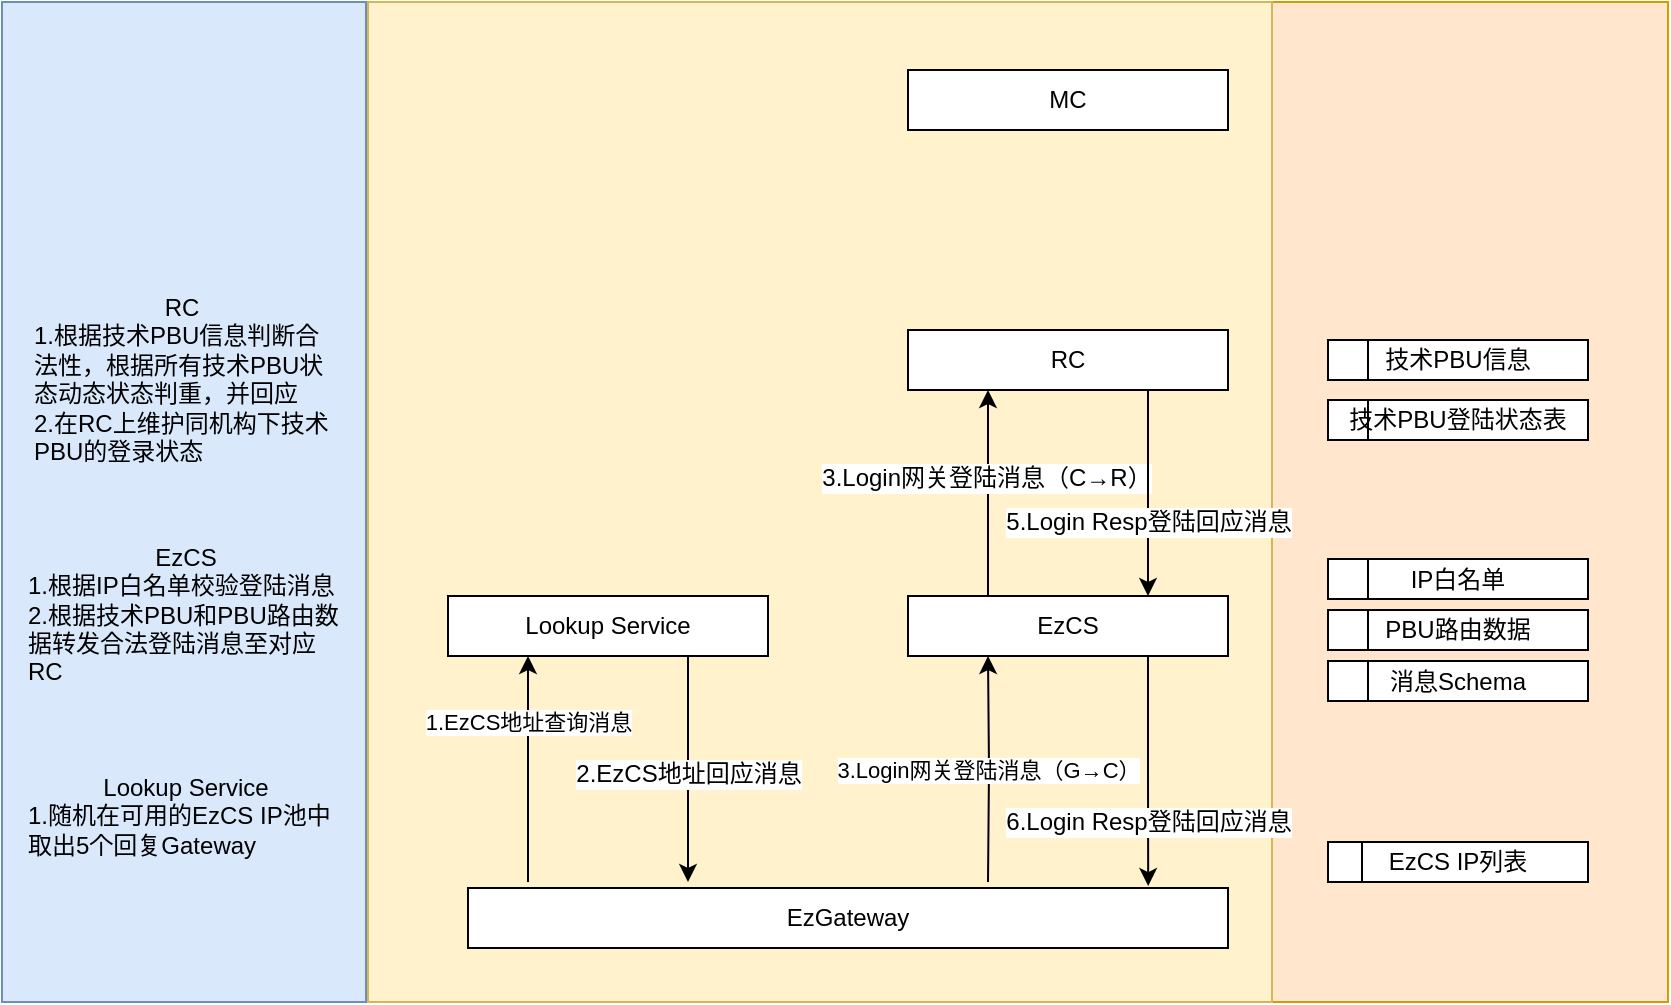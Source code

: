 <mxfile version="10.6.3" type="github"><diagram id="2XSv5YncIsLpyqT5br60" name="Login Process"><mxGraphModel dx="1745" dy="526" grid="1" gridSize="10" guides="1" tooltips="1" connect="1" arrows="1" fold="1" page="1" pageScale="1" pageWidth="827" pageHeight="1169" math="0" shadow="0"><root><mxCell id="0"/><mxCell id="1" parent="0"/><mxCell id="5lOrQ2NsdRdxIUb5oUFo-22" value="" style="rounded=0;whiteSpace=wrap;html=1;fillColor=#dae8fc;strokeColor=#6c8ebf;" parent="1" vertex="1"><mxGeometry x="-323" y="470" width="182" height="500" as="geometry"/></mxCell><mxCell id="5lOrQ2NsdRdxIUb5oUFo-20" value="" style="rounded=0;whiteSpace=wrap;html=1;fillColor=#ffe6cc;strokeColor=#d79b00;" parent="1" vertex="1"><mxGeometry x="312" y="470" width="198" height="500" as="geometry"/></mxCell><mxCell id="5lOrQ2NsdRdxIUb5oUFo-19" value="" style="rounded=0;whiteSpace=wrap;html=1;fillColor=#fff2cc;strokeColor=#d6b656;" parent="1" vertex="1"><mxGeometry x="-140" y="470" width="452" height="500" as="geometry"/></mxCell><mxCell id="5lOrQ2NsdRdxIUb5oUFo-3" value="3.Login网关登陆消息（G→C）" style="edgeStyle=orthogonalEdgeStyle;rounded=0;orthogonalLoop=1;jettySize=auto;html=1;entryX=0.25;entryY=1;entryDx=0;entryDy=0;" parent="1" target="5lOrQ2NsdRdxIUb5oUFo-1" edge="1"><mxGeometry relative="1" as="geometry"><mxPoint x="170" y="910" as="sourcePoint"/></mxGeometry></mxCell><mxCell id="7pROXdPLJtuQ2oOgDiOT-1" value="EzGateway" style="rounded=0;whiteSpace=wrap;html=1;" parent="1" vertex="1"><mxGeometry x="-90" y="913" width="380" height="30" as="geometry"/></mxCell><mxCell id="5lOrQ2NsdRdxIUb5oUFo-6" style="edgeStyle=orthogonalEdgeStyle;rounded=0;orthogonalLoop=1;jettySize=auto;html=1;exitX=0.25;exitY=0;exitDx=0;exitDy=0;entryX=0.25;entryY=1;entryDx=0;entryDy=0;" parent="1" source="5lOrQ2NsdRdxIUb5oUFo-1" target="5lOrQ2NsdRdxIUb5oUFo-2" edge="1"><mxGeometry relative="1" as="geometry"/></mxCell><mxCell id="5lOrQ2NsdRdxIUb5oUFo-8" value="3.Login网关登陆消息（&lt;span&gt;C→R）&lt;/span&gt;" style="text;html=1;resizable=0;points=[];align=center;verticalAlign=middle;labelBackgroundColor=#ffffff;" parent="5lOrQ2NsdRdxIUb5oUFo-6" vertex="1" connectable="0"><mxGeometry x="0.146" y="1" relative="1" as="geometry"><mxPoint as="offset"/></mxGeometry></mxCell><mxCell id="5lOrQ2NsdRdxIUb5oUFo-30" style="edgeStyle=orthogonalEdgeStyle;rounded=0;orthogonalLoop=1;jettySize=auto;html=1;exitX=0.75;exitY=1;exitDx=0;exitDy=0;entryX=0.895;entryY=-0.033;entryDx=0;entryDy=0;entryPerimeter=0;" parent="1" source="5lOrQ2NsdRdxIUb5oUFo-1" target="7pROXdPLJtuQ2oOgDiOT-1" edge="1"><mxGeometry relative="1" as="geometry"/></mxCell><mxCell id="5lOrQ2NsdRdxIUb5oUFo-31" value="6.Login Resp登陆回应消息" style="text;html=1;resizable=0;points=[];align=center;verticalAlign=middle;labelBackgroundColor=#ffffff;" parent="5lOrQ2NsdRdxIUb5oUFo-30" vertex="1" connectable="0"><mxGeometry x="0.052" y="1" relative="1" as="geometry"><mxPoint x="-1" y="22" as="offset"/></mxGeometry></mxCell><mxCell id="5lOrQ2NsdRdxIUb5oUFo-1" value="EzCS&lt;br&gt;" style="rounded=0;whiteSpace=wrap;html=1;" parent="1" vertex="1"><mxGeometry x="130" y="767" width="160" height="30" as="geometry"/></mxCell><mxCell id="5lOrQ2NsdRdxIUb5oUFo-28" style="edgeStyle=orthogonalEdgeStyle;rounded=0;orthogonalLoop=1;jettySize=auto;html=1;exitX=0.75;exitY=1;exitDx=0;exitDy=0;entryX=0.75;entryY=0;entryDx=0;entryDy=0;" parent="1" source="5lOrQ2NsdRdxIUb5oUFo-2" target="5lOrQ2NsdRdxIUb5oUFo-1" edge="1"><mxGeometry relative="1" as="geometry"/></mxCell><mxCell id="5lOrQ2NsdRdxIUb5oUFo-29" value="5.Login Resp登陆回应消息" style="text;html=1;resizable=0;points=[];align=center;verticalAlign=middle;labelBackgroundColor=#ffffff;" parent="5lOrQ2NsdRdxIUb5oUFo-28" vertex="1" connectable="0"><mxGeometry x="-0.126" relative="1" as="geometry"><mxPoint y="21" as="offset"/></mxGeometry></mxCell><mxCell id="5lOrQ2NsdRdxIUb5oUFo-2" value="RC&lt;br&gt;" style="rounded=0;whiteSpace=wrap;html=1;" parent="1" vertex="1"><mxGeometry x="130" y="634" width="160" height="30" as="geometry"/></mxCell><mxCell id="5lOrQ2NsdRdxIUb5oUFo-5" value="MC&lt;br&gt;" style="rounded=0;whiteSpace=wrap;html=1;" parent="1" vertex="1"><mxGeometry x="130" y="504" width="160" height="30" as="geometry"/></mxCell><mxCell id="5lOrQ2NsdRdxIUb5oUFo-11" value="&lt;div style=&quot;text-align: center&quot;&gt;&lt;span&gt;EzCS&lt;/span&gt;&lt;/div&gt;1.根据IP白名单校验登陆消息&lt;br&gt;2.根据技术PBU和PBU路由数据转发合法登陆消息至对应RC&lt;br&gt;&lt;br&gt;&lt;br&gt;&lt;div style=&quot;text-align: center&quot;&gt;&lt;span&gt;&lt;br&gt;&lt;/span&gt;&lt;/div&gt;&lt;div style=&quot;text-align: center&quot;&gt;&lt;span&gt;Lookup Service&lt;/span&gt;&lt;/div&gt;1.随机在可用的EzCS IP池中取出5个回复Gateway&lt;br&gt;&lt;br&gt;&lt;br&gt;&lt;br&gt;" style="text;html=1;strokeColor=none;fillColor=none;align=left;verticalAlign=middle;whiteSpace=wrap;rounded=0;" parent="1" vertex="1"><mxGeometry x="-312" y="819.5" width="160" height="43" as="geometry"/></mxCell><mxCell id="5lOrQ2NsdRdxIUb5oUFo-12" value="IP白名单" style="shape=internalStorage;whiteSpace=wrap;html=1;backgroundOutline=1;" parent="1" vertex="1"><mxGeometry x="340" y="748.5" width="130" height="20" as="geometry"/></mxCell><mxCell id="5lOrQ2NsdRdxIUb5oUFo-25" value="技术PBU信息&lt;br&gt;" style="shape=internalStorage;whiteSpace=wrap;html=1;backgroundOutline=1;" parent="1" vertex="1"><mxGeometry x="340" y="639" width="130" height="20" as="geometry"/></mxCell><mxCell id="5lOrQ2NsdRdxIUb5oUFo-32" value="PBU路由数据" style="shape=internalStorage;whiteSpace=wrap;html=1;backgroundOutline=1;" parent="1" vertex="1"><mxGeometry x="340" y="774" width="130" height="20" as="geometry"/></mxCell><mxCell id="5lOrQ2NsdRdxIUb5oUFo-33" value="&lt;div style=&quot;text-align: center&quot;&gt;&lt;span&gt;RC&lt;/span&gt;&lt;/div&gt;1.根据技术PBU信息判断合法性，根据所有技术PBU状态动态状态判重，并回应&lt;br&gt;2.在RC上维护同机构下技术PBU的登录状态&lt;br&gt;" style="text;html=1;whiteSpace=wrap;" parent="1" vertex="1"><mxGeometry x="-309" y="609" width="150" height="31" as="geometry"/></mxCell><mxCell id="lRHoi_w9eDaSUjSf08hd-1" value="消息Schema" style="shape=internalStorage;whiteSpace=wrap;html=1;backgroundOutline=1;" parent="1" vertex="1"><mxGeometry x="340" y="799.5" width="130" height="20" as="geometry"/></mxCell><mxCell id="s5xCpZvy7ODqu6LAv5JG-1" value="技术PBU登陆状态表&lt;br&gt;" style="shape=internalStorage;whiteSpace=wrap;html=1;backgroundOutline=1;" parent="1" vertex="1"><mxGeometry x="340" y="669" width="130" height="20" as="geometry"/></mxCell><mxCell id="LaVBBp2eYolEoHMUVQI--3" style="edgeStyle=none;rounded=0;orthogonalLoop=1;jettySize=auto;html=1;exitX=0.75;exitY=1;exitDx=0;exitDy=0;endArrow=classic;endFill=1;" parent="1" source="LaVBBp2eYolEoHMUVQI--1" edge="1"><mxGeometry relative="1" as="geometry"><mxPoint x="20" y="910" as="targetPoint"/></mxGeometry></mxCell><mxCell id="LaVBBp2eYolEoHMUVQI--4" value="&lt;span&gt;2.EzCS地址回应消息&lt;/span&gt;" style="text;html=1;resizable=0;points=[];align=center;verticalAlign=middle;labelBackgroundColor=#ffffff;" parent="LaVBBp2eYolEoHMUVQI--3" vertex="1" connectable="0"><mxGeometry x="0.044" relative="1" as="geometry"><mxPoint as="offset"/></mxGeometry></mxCell><mxCell id="LaVBBp2eYolEoHMUVQI--1" value="Lookup Service&lt;br&gt;" style="rounded=0;whiteSpace=wrap;html=1;" parent="1" vertex="1"><mxGeometry x="-100" y="767" width="160" height="30" as="geometry"/></mxCell><mxCell id="LaVBBp2eYolEoHMUVQI--2" value="1.EzCS地址查询消息" style="edgeStyle=orthogonalEdgeStyle;rounded=0;orthogonalLoop=1;jettySize=auto;html=1;entryX=0.25;entryY=1;entryDx=0;entryDy=0;" parent="1" edge="1"><mxGeometry x="0.416" relative="1" as="geometry"><mxPoint x="-60" y="910" as="sourcePoint"/><mxPoint x="-60" y="797" as="targetPoint"/><mxPoint as="offset"/></mxGeometry></mxCell><mxCell id="LaVBBp2eYolEoHMUVQI--5" value="EzCS IP列表" style="shape=internalStorage;whiteSpace=wrap;html=1;backgroundOutline=1;dx=17;dy=20;" parent="1" vertex="1"><mxGeometry x="340" y="890" width="130" height="20" as="geometry"/></mxCell></root></mxGraphModel></diagram><diagram id="eDgnCGzcdqiorpfhv8WH" name="New Order Process"><mxGraphModel dx="918" dy="526" grid="1" gridSize="10" guides="1" tooltips="1" connect="1" arrows="1" fold="1" page="1" pageScale="1" pageWidth="827" pageHeight="1169" math="0" shadow="0"><root><mxCell id="QPDfDquQ-t-9GtIXhJNH-0"/><mxCell id="QPDfDquQ-t-9GtIXhJNH-1" parent="QPDfDquQ-t-9GtIXhJNH-0"/><mxCell id="Iek5sfIJTYczQNUYaZ8A-0" value="" style="rounded=0;whiteSpace=wrap;html=1;fillColor=#dae8fc;strokeColor=#6c8ebf;" parent="QPDfDquQ-t-9GtIXhJNH-1" vertex="1"><mxGeometry x="230" y="360" width="272" height="641" as="geometry"/></mxCell><mxCell id="Iek5sfIJTYczQNUYaZ8A-1" value="" style="rounded=0;whiteSpace=wrap;html=1;fillColor=#ffe6cc;strokeColor=#d79b00;" parent="QPDfDquQ-t-9GtIXhJNH-1" vertex="1"><mxGeometry x="1030" y="360" width="182" height="641" as="geometry"/></mxCell><mxCell id="Iek5sfIJTYczQNUYaZ8A-2" value="" style="rounded=0;whiteSpace=wrap;html=1;fillColor=#fff2cc;strokeColor=#d6b656;" parent="QPDfDquQ-t-9GtIXhJNH-1" vertex="1"><mxGeometry x="502" y="360" width="528" height="641" as="geometry"/></mxCell><mxCell id="Iek5sfIJTYczQNUYaZ8A-3" value="" style="edgeStyle=orthogonalEdgeStyle;rounded=0;orthogonalLoop=1;jettySize=auto;html=1;exitX=0.25;exitY=0;exitDx=0;exitDy=0;entryX=0.25;entryY=1;entryDx=0;entryDy=0;" parent="QPDfDquQ-t-9GtIXhJNH-1" source="Iek5sfIJTYczQNUYaZ8A-4" target="Iek5sfIJTYczQNUYaZ8A-9" edge="1"><mxGeometry relative="1" as="geometry"/></mxCell><mxCell id="UHxvu0t0LQLMJpTb8T8X-2" value="&lt;span&gt;新订单 New Order （G→C）&lt;/span&gt;" style="text;html=1;resizable=0;points=[];align=center;verticalAlign=middle;labelBackgroundColor=#ffffff;" parent="Iek5sfIJTYczQNUYaZ8A-3" vertex="1" connectable="0"><mxGeometry x="0.052" y="-1" relative="1" as="geometry"><mxPoint as="offset"/></mxGeometry></mxCell><mxCell id="UHxvu0t0LQLMJpTb8T8X-11" value="订单回应（Order Response）" style="edgeStyle=orthogonalEdgeStyle;rounded=0;orthogonalLoop=1;jettySize=auto;html=1;exitX=0.537;exitY=1.033;exitDx=0;exitDy=0;exitPerimeter=0;" parent="QPDfDquQ-t-9GtIXhJNH-1" source="Iek5sfIJTYczQNUYaZ8A-4" edge="1"><mxGeometry x="0.508" relative="1" as="geometry"><mxPoint x="712" y="949" as="targetPoint"/><mxPoint as="offset"/></mxGeometry></mxCell><mxCell id="1xBnIUnLfDGJ1frcEi9m-10" style="edgeStyle=orthogonalEdgeStyle;rounded=0;orthogonalLoop=1;jettySize=auto;html=1;exitX=0.75;exitY=1;exitDx=0;exitDy=0;entryX=0.777;entryY=0;entryDx=0;entryDy=0;entryPerimeter=0;" parent="QPDfDquQ-t-9GtIXhJNH-1" source="Iek5sfIJTYczQNUYaZ8A-4" target="QkaART5E55zEkX3gq3cA-0" edge="1"><mxGeometry relative="1" as="geometry"/></mxCell><mxCell id="1xBnIUnLfDGJ1frcEi9m-11" value="执行报告 （Execution Report）" style="text;html=1;resizable=0;points=[];align=center;verticalAlign=middle;labelBackgroundColor=#ffffff;" parent="1xBnIUnLfDGJ1frcEi9m-10" vertex="1" connectable="0"><mxGeometry x="-0.288" relative="1" as="geometry"><mxPoint as="offset"/></mxGeometry></mxCell><mxCell id="Iek5sfIJTYczQNUYaZ8A-4" value="Gateway" style="rounded=0;whiteSpace=wrap;html=1;" parent="QPDfDquQ-t-9GtIXhJNH-1" vertex="1"><mxGeometry x="552" y="803" width="298" height="30" as="geometry"/></mxCell><mxCell id="Iek5sfIJTYczQNUYaZ8A-5" style="edgeStyle=orthogonalEdgeStyle;rounded=0;orthogonalLoop=1;jettySize=auto;html=1;exitX=0.25;exitY=0;exitDx=0;exitDy=0;entryX=0.25;entryY=1;entryDx=0;entryDy=0;" parent="QPDfDquQ-t-9GtIXhJNH-1" source="Iek5sfIJTYczQNUYaZ8A-9" target="Iek5sfIJTYczQNUYaZ8A-12" edge="1"><mxGeometry relative="1" as="geometry"/></mxCell><mxCell id="Iek5sfIJTYczQNUYaZ8A-6" value="新订单 New Order （C→R）&lt;br&gt;" style="text;html=1;resizable=0;points=[];align=center;verticalAlign=middle;labelBackgroundColor=#ffffff;" parent="Iek5sfIJTYczQNUYaZ8A-5" vertex="1" connectable="0"><mxGeometry x="0.146" y="1" relative="1" as="geometry"><mxPoint as="offset"/></mxGeometry></mxCell><mxCell id="Iek5sfIJTYczQNUYaZ8A-7" style="edgeStyle=orthogonalEdgeStyle;rounded=0;orthogonalLoop=1;jettySize=auto;html=1;exitX=0.5;exitY=1;exitDx=0;exitDy=0;" parent="QPDfDquQ-t-9GtIXhJNH-1" source="Iek5sfIJTYczQNUYaZ8A-9" target="Iek5sfIJTYczQNUYaZ8A-4" edge="1"><mxGeometry relative="1" as="geometry"><Array as="points"><mxPoint x="710" y="687"/></Array></mxGeometry></mxCell><mxCell id="Iek5sfIJTYczQNUYaZ8A-8" value="&lt;span&gt;订单回应（Order Response）&lt;/span&gt;" style="text;html=1;resizable=0;points=[];align=center;verticalAlign=middle;labelBackgroundColor=#ffffff;" parent="Iek5sfIJTYczQNUYaZ8A-7" vertex="1" connectable="0"><mxGeometry x="0.052" y="1" relative="1" as="geometry"><mxPoint x="-1" y="22" as="offset"/></mxGeometry></mxCell><mxCell id="Iek5sfIJTYczQNUYaZ8A-9" value="CS&lt;br&gt;" style="rounded=0;whiteSpace=wrap;html=1;" parent="QPDfDquQ-t-9GtIXhJNH-1" vertex="1"><mxGeometry x="552" y="657" width="298" height="30" as="geometry"/></mxCell><mxCell id="Iek5sfIJTYczQNUYaZ8A-10" style="edgeStyle=orthogonalEdgeStyle;rounded=0;orthogonalLoop=1;jettySize=auto;html=1;exitX=0.5;exitY=1;exitDx=0;exitDy=0;entryX=0.53;entryY=0;entryDx=0;entryDy=0;entryPerimeter=0;" parent="QPDfDquQ-t-9GtIXhJNH-1" source="Iek5sfIJTYczQNUYaZ8A-12" target="Iek5sfIJTYczQNUYaZ8A-9" edge="1"><mxGeometry relative="1" as="geometry"><Array as="points"><mxPoint x="710" y="554"/></Array></mxGeometry></mxCell><mxCell id="Iek5sfIJTYczQNUYaZ8A-11" value="&lt;span&gt;订单回应（Order Response）&lt;/span&gt;" style="text;html=1;resizable=0;points=[];align=center;verticalAlign=middle;labelBackgroundColor=#ffffff;" parent="Iek5sfIJTYczQNUYaZ8A-10" vertex="1" connectable="0"><mxGeometry x="-0.126" relative="1" as="geometry"><mxPoint y="47" as="offset"/></mxGeometry></mxCell><mxCell id="UHxvu0t0LQLMJpTb8T8X-7" value="&lt;span&gt;新订单 New Order （R→M）&lt;/span&gt;" style="edgeStyle=orthogonalEdgeStyle;rounded=0;orthogonalLoop=1;jettySize=auto;html=1;exitX=0.25;exitY=0;exitDx=0;exitDy=0;entryX=0.25;entryY=1;entryDx=0;entryDy=0;" parent="QPDfDquQ-t-9GtIXhJNH-1" source="Iek5sfIJTYczQNUYaZ8A-12" target="Iek5sfIJTYczQNUYaZ8A-13" edge="1"><mxGeometry relative="1" as="geometry"/></mxCell><mxCell id="Iek5sfIJTYczQNUYaZ8A-12" value="RC&lt;br&gt;" style="rounded=0;whiteSpace=wrap;html=1;" parent="QPDfDquQ-t-9GtIXhJNH-1" vertex="1"><mxGeometry x="552" y="501" width="298" height="70" as="geometry"/></mxCell><mxCell id="UHxvu0t0LQLMJpTb8T8X-14" style="edgeStyle=orthogonalEdgeStyle;rounded=0;orthogonalLoop=1;jettySize=auto;html=1;exitX=0.5;exitY=1;exitDx=0;exitDy=0;entryX=0.5;entryY=0;entryDx=0;entryDy=0;" parent="QPDfDquQ-t-9GtIXhJNH-1" source="Iek5sfIJTYczQNUYaZ8A-13" target="Iek5sfIJTYczQNUYaZ8A-12" edge="1"><mxGeometry relative="1" as="geometry"/></mxCell><mxCell id="UHxvu0t0LQLMJpTb8T8X-15" value="订单回应（Order Response）" style="text;html=1;resizable=0;points=[];align=center;verticalAlign=middle;labelBackgroundColor=#ffffff;" parent="UHxvu0t0LQLMJpTb8T8X-14" vertex="1" connectable="0"><mxGeometry x="0.46" y="-1" relative="1" as="geometry"><mxPoint as="offset"/></mxGeometry></mxCell><mxCell id="UHxvu0t0LQLMJpTb8T8X-16" value="" style="edgeStyle=orthogonalEdgeStyle;rounded=0;orthogonalLoop=1;jettySize=auto;html=1;exitX=0.75;exitY=0;exitDx=0;exitDy=0;entryX=0.5;entryY=0;entryDx=0;entryDy=0;" parent="QPDfDquQ-t-9GtIXhJNH-1" source="Iek5sfIJTYczQNUYaZ8A-12" target="UHxvu0t0LQLMJpTb8T8X-19" edge="1"><mxGeometry x="-0.299" relative="1" as="geometry"><Array as="points"><mxPoint x="830" y="501"/><mxPoint x="830" y="451"/><mxPoint x="925" y="451"/></Array><mxPoint as="offset"/></mxGeometry></mxCell><mxCell id="h4bC4r_aeoHDFeiGCiTL-0" value="执行报告 （Execution Report）" style="text;html=1;resizable=0;points=[];align=center;verticalAlign=middle;labelBackgroundColor=#ffffff;" parent="UHxvu0t0LQLMJpTb8T8X-16" vertex="1" connectable="0"><mxGeometry x="0.2" y="-3" relative="1" as="geometry"><mxPoint x="15" y="-4" as="offset"/></mxGeometry></mxCell><mxCell id="1xBnIUnLfDGJ1frcEi9m-12" style="edgeStyle=orthogonalEdgeStyle;rounded=0;orthogonalLoop=1;jettySize=auto;html=1;exitX=0.879;exitY=-0.014;exitDx=0;exitDy=0;exitPerimeter=0;entryX=0.5;entryY=0;entryDx=0;entryDy=0;" parent="QPDfDquQ-t-9GtIXhJNH-1" source="Iek5sfIJTYczQNUYaZ8A-12" target="UHxvu0t0LQLMJpTb8T8X-18" edge="1"><mxGeometry relative="1" as="geometry"><Array as="points"><mxPoint x="814" y="461"/><mxPoint x="885" y="461"/></Array><mxPoint x="870" y="511" as="targetPoint"/></mxGeometry></mxCell><mxCell id="1xBnIUnLfDGJ1frcEi9m-13" style="edgeStyle=orthogonalEdgeStyle;rounded=0;orthogonalLoop=1;jettySize=auto;html=1;entryX=0.5;entryY=0;entryDx=0;entryDy=0;" parent="QPDfDquQ-t-9GtIXhJNH-1" source="Iek5sfIJTYczQNUYaZ8A-13" target="UHxvu0t0LQLMJpTb8T8X-20" edge="1"><mxGeometry relative="1" as="geometry"/></mxCell><mxCell id="1xBnIUnLfDGJ1frcEi9m-14" value="&lt;span&gt;执行报告 （Execution Report）&lt;/span&gt;" style="text;html=1;resizable=0;points=[];align=center;verticalAlign=middle;labelBackgroundColor=#ffffff;" parent="1xBnIUnLfDGJ1frcEi9m-13" vertex="1" connectable="0"><mxGeometry x="-0.032" y="-2" relative="1" as="geometry"><mxPoint as="offset"/></mxGeometry></mxCell><mxCell id="Iek5sfIJTYczQNUYaZ8A-13" value="MC&lt;br&gt;" style="rounded=0;whiteSpace=wrap;html=1;" parent="QPDfDquQ-t-9GtIXhJNH-1" vertex="1"><mxGeometry x="552" y="368" width="298" height="30" as="geometry"/></mxCell><mxCell id="Iek5sfIJTYczQNUYaZ8A-14" value="&lt;div style=&quot;text-align: center&quot;&gt;&lt;span&gt;Gateway&lt;/span&gt;&lt;/div&gt;新订单：&lt;br&gt;1.根据消息Schema判断消息基本格式正确&lt;br&gt;2.转发订单至CS&lt;br&gt;订单回应：&lt;br&gt;1.校验错误的发回OMS&lt;br&gt;执行报告：&lt;br&gt;1.根据业务PBU+reff组合中的技术PBU，发至特定Gateway。&lt;br&gt;&lt;br&gt;" style="text;html=1;strokeColor=none;fillColor=none;align=left;verticalAlign=middle;whiteSpace=wrap;rounded=0;" parent="QPDfDquQ-t-9GtIXhJNH-1" vertex="1"><mxGeometry x="243" y="921" width="246" height="20" as="geometry"/></mxCell><mxCell id="Iek5sfIJTYczQNUYaZ8A-15" value="产品代码表（Instrument Code）" style="shape=internalStorage;whiteSpace=wrap;html=1;backgroundOutline=1;" parent="QPDfDquQ-t-9GtIXhJNH-1" vertex="1"><mxGeometry x="1044" y="651" width="130" height="31" as="geometry"/></mxCell><mxCell id="Iek5sfIJTYczQNUYaZ8A-16" value="权限与校验信息&lt;br&gt;" style="shape=internalStorage;whiteSpace=wrap;html=1;backgroundOutline=1;" parent="QPDfDquQ-t-9GtIXhJNH-1" vertex="1"><mxGeometry x="1044" y="507" width="130" height="20" as="geometry"/></mxCell><mxCell id="Iek5sfIJTYczQNUYaZ8A-17" value="PBU信息表" style="shape=internalStorage;whiteSpace=wrap;html=1;backgroundOutline=1;" parent="QPDfDquQ-t-9GtIXhJNH-1" vertex="1"><mxGeometry x="1044" y="687" width="130" height="20" as="geometry"/></mxCell><mxCell id="Iek5sfIJTYczQNUYaZ8A-18" value="&lt;div style=&quot;text-align: center&quot;&gt;&lt;span&gt;RC&lt;/span&gt;&lt;/div&gt;新订单：&lt;br&gt;1.进行订单合法性，订单权限等检查，进行持仓冻结等业务操作&lt;br&gt;2.根据&lt;b&gt;产品+业务信息&lt;/b&gt;，路由至特定产品集&lt;br&gt;订单回应：&lt;br&gt;1.根据新订单的技术PBU号和&lt;span&gt;技术PBU登陆状态表，找到并&lt;/span&gt;发往相应EzCS&lt;br&gt;执行报告：&lt;br&gt;1.订阅本机构所属的所有技术PBU主题，并处理执行报告。&lt;br&gt;" style="text;html=1;whiteSpace=wrap;" parent="QPDfDquQ-t-9GtIXhJNH-1" vertex="1"><mxGeometry x="245" y="477" width="236" height="30" as="geometry"/></mxCell><mxCell id="QkaART5E55zEkX3gq3cA-1" value="新订单 New Order （O→G）" style="edgeStyle=orthogonalEdgeStyle;rounded=0;orthogonalLoop=1;jettySize=auto;html=1;exitX=0.25;exitY=0;exitDx=0;exitDy=0;entryX=0.25;entryY=1;entryDx=0;entryDy=0;" parent="QPDfDquQ-t-9GtIXhJNH-1" source="QkaART5E55zEkX3gq3cA-0" target="Iek5sfIJTYczQNUYaZ8A-4" edge="1"><mxGeometry relative="1" as="geometry"/></mxCell><mxCell id="QkaART5E55zEkX3gq3cA-0" value="OMS" style="rounded=0;whiteSpace=wrap;html=1;" parent="QPDfDquQ-t-9GtIXhJNH-1" vertex="1"><mxGeometry x="553" y="951" width="287" height="30" as="geometry"/></mxCell><mxCell id="UHxvu0t0LQLMJpTb8T8X-0" value="消息Schema" style="shape=internalStorage;whiteSpace=wrap;html=1;backgroundOutline=1;" parent="QPDfDquQ-t-9GtIXhJNH-1" vertex="1"><mxGeometry x="1045" y="808" width="130" height="20" as="geometry"/></mxCell><mxCell id="UHxvu0t0LQLMJpTb8T8X-1" value="&lt;br&gt;&lt;div style=&quot;text-align: center&quot;&gt;&lt;span&gt;CS&lt;/span&gt;&lt;/div&gt;新订单：&lt;br&gt;1.校验业务PBU和技术PBU之间关系&lt;br&gt;2.根据产品代码表将产品代码转换为内部二进制代码&lt;br&gt;2.根据业务PBU所属机构，将订单路由至特定RC分区&lt;br&gt;订单回应：&lt;br&gt;1.根据原订单技术PBU信息发回Gateway&lt;br&gt;执行报告：&lt;br&gt;1.根据其上已经连接的技术PBU，订阅相应执行报告主题，并下发至Gateway&lt;br&gt;2.根据其上有权限订阅的其他PBU，订阅其他技术PBU主题，并下发至订阅的Gateway&lt;br&gt;" style="text;html=1;strokeColor=none;fillColor=none;align=left;verticalAlign=middle;whiteSpace=wrap;rounded=0;" parent="QPDfDquQ-t-9GtIXhJNH-1" vertex="1"><mxGeometry x="244" y="733" width="246" height="20" as="geometry"/></mxCell><mxCell id="UHxvu0t0LQLMJpTb8T8X-4" value="产品静态信息&lt;br&gt;" style="shape=internalStorage;whiteSpace=wrap;html=1;backgroundOutline=1;" parent="QPDfDquQ-t-9GtIXhJNH-1" vertex="1"><mxGeometry x="1045" y="531" width="130" height="20" as="geometry"/></mxCell><mxCell id="UHxvu0t0LQLMJpTb8T8X-6" value="产品业务信息&lt;br&gt;" style="shape=internalStorage;whiteSpace=wrap;html=1;backgroundOutline=1;" parent="QPDfDquQ-t-9GtIXhJNH-1" vertex="1"><mxGeometry x="1045" y="554" width="130" height="20" as="geometry"/></mxCell><mxCell id="UHxvu0t0LQLMJpTb8T8X-8" value="&lt;div style=&quot;text-align: center&quot;&gt;&lt;span&gt;MC&lt;/span&gt;&lt;/div&gt;订单回应：&lt;br&gt;1.根据原订单业务PBU找到对应RC，发回订单回应。RC处理后继续转发&lt;br&gt;执行报告：&lt;br&gt;1.根据原订单技术PBU，发往相应消息中间件主题，同时发往产品集主题&lt;br&gt;" style="text;html=1;whiteSpace=wrap;" parent="QPDfDquQ-t-9GtIXhJNH-1" vertex="1"><mxGeometry x="245" y="364" width="236" height="30" as="geometry"/></mxCell><mxCell id="1xBnIUnLfDGJ1frcEi9m-17" style="edgeStyle=orthogonalEdgeStyle;rounded=0;orthogonalLoop=1;jettySize=auto;html=1;exitX=0.5;exitY=1;exitDx=0;exitDy=0;entryX=1;entryY=0.25;entryDx=0;entryDy=0;" parent="QPDfDquQ-t-9GtIXhJNH-1" source="UHxvu0t0LQLMJpTb8T8X-18" target="Iek5sfIJTYczQNUYaZ8A-9" edge="1"><mxGeometry relative="1" as="geometry"/></mxCell><mxCell id="1xBnIUnLfDGJ1frcEi9m-21" style="edgeStyle=orthogonalEdgeStyle;rounded=0;orthogonalLoop=1;jettySize=auto;html=1;exitX=0.5;exitY=1;exitDx=0;exitDy=0;" parent="QPDfDquQ-t-9GtIXhJNH-1" source="UHxvu0t0LQLMJpTb8T8X-18" target="1xBnIUnLfDGJ1frcEi9m-19" edge="1"><mxGeometry relative="1" as="geometry"><Array as="points"><mxPoint x="885" y="661"/><mxPoint x="935" y="661"/></Array></mxGeometry></mxCell><mxCell id="UHxvu0t0LQLMJpTb8T8X-18" value="技术&lt;br&gt;PBU&lt;br&gt;&lt;div style=&quot;text-align: center&quot;&gt;&lt;span&gt;1&lt;/span&gt;&lt;/div&gt;" style="shape=cylinder;whiteSpace=wrap;html=1;boundedLbl=1;backgroundOutline=1;align=left;" parent="QPDfDquQ-t-9GtIXhJNH-1" vertex="1"><mxGeometry x="870" y="491" width="30" height="60" as="geometry"/></mxCell><mxCell id="1xBnIUnLfDGJ1frcEi9m-18" style="edgeStyle=orthogonalEdgeStyle;rounded=0;orthogonalLoop=1;jettySize=auto;html=1;exitX=0.5;exitY=1;exitDx=0;exitDy=0;entryX=1;entryY=0.75;entryDx=0;entryDy=0;" parent="QPDfDquQ-t-9GtIXhJNH-1" source="UHxvu0t0LQLMJpTb8T8X-19" target="Iek5sfIJTYczQNUYaZ8A-9" edge="1"><mxGeometry relative="1" as="geometry"/></mxCell><mxCell id="1xBnIUnLfDGJ1frcEi9m-22" style="edgeStyle=orthogonalEdgeStyle;rounded=0;orthogonalLoop=1;jettySize=auto;html=1;exitX=0.5;exitY=1;exitDx=0;exitDy=0;entryX=0.69;entryY=-0.1;entryDx=0;entryDy=0;entryPerimeter=0;" parent="QPDfDquQ-t-9GtIXhJNH-1" source="UHxvu0t0LQLMJpTb8T8X-19" target="1xBnIUnLfDGJ1frcEi9m-19" edge="1"><mxGeometry relative="1" as="geometry"><mxPoint x="940" y="721" as="targetPoint"/><Array as="points"><mxPoint x="925" y="551"/><mxPoint x="960" y="551"/><mxPoint x="960" y="721"/><mxPoint x="959" y="721"/></Array></mxGeometry></mxCell><mxCell id="UHxvu0t0LQLMJpTb8T8X-19" value="技术&lt;br&gt;PBU&lt;br&gt;&lt;div style=&quot;text-align: center&quot;&gt;&lt;span&gt;2&lt;/span&gt;&lt;/div&gt;" style="shape=cylinder;whiteSpace=wrap;html=1;boundedLbl=1;backgroundOutline=1;align=left;" parent="QPDfDquQ-t-9GtIXhJNH-1" vertex="1"><mxGeometry x="910" y="492" width="30" height="60" as="geometry"/></mxCell><mxCell id="UHxvu0t0LQLMJpTb8T8X-20" value="产品集" style="shape=cylinder;whiteSpace=wrap;html=1;boundedLbl=1;backgroundOutline=1;align=left;" parent="QPDfDquQ-t-9GtIXhJNH-1" vertex="1"><mxGeometry x="965" y="487" width="30" height="60" as="geometry"/></mxCell><mxCell id="1xBnIUnLfDGJ1frcEi9m-0" value="技术PBU登陆状态表&lt;br&gt;" style="shape=internalStorage;whiteSpace=wrap;html=1;backgroundOutline=1;" parent="QPDfDquQ-t-9GtIXhJNH-1" vertex="1"><mxGeometry x="1045" y="578" width="130" height="20" as="geometry"/></mxCell><mxCell id="1xBnIUnLfDGJ1frcEi9m-3" value="权限与校验信息&lt;br&gt;" style="shape=internalStorage;whiteSpace=wrap;html=1;backgroundOutline=1;" parent="QPDfDquQ-t-9GtIXhJNH-1" vertex="1"><mxGeometry x="1045" y="404" width="130" height="20" as="geometry"/></mxCell><mxCell id="1xBnIUnLfDGJ1frcEi9m-4" value="产品动态信息&lt;br&gt;" style="shape=internalStorage;whiteSpace=wrap;html=1;backgroundOutline=1;" parent="QPDfDquQ-t-9GtIXhJNH-1" vertex="1"><mxGeometry x="1045" y="424" width="130" height="20" as="geometry"/></mxCell><mxCell id="1xBnIUnLfDGJ1frcEi9m-20" style="edgeStyle=orthogonalEdgeStyle;rounded=0;orthogonalLoop=1;jettySize=auto;html=1;entryX=1;entryY=0.25;entryDx=0;entryDy=0;exitX=0.5;exitY=1;exitDx=0;exitDy=0;" parent="QPDfDquQ-t-9GtIXhJNH-1" source="1xBnIUnLfDGJ1frcEi9m-19" target="Iek5sfIJTYczQNUYaZ8A-4" edge="1"><mxGeometry relative="1" as="geometry"><mxPoint x="850" y="811" as="targetPoint"/></mxGeometry></mxCell><mxCell id="1xBnIUnLfDGJ1frcEi9m-25" value="执行报告 （Execution Report）" style="text;html=1;resizable=0;points=[];align=center;verticalAlign=middle;labelBackgroundColor=#ffffff;" parent="1xBnIUnLfDGJ1frcEi9m-20" vertex="1" connectable="0"><mxGeometry x="-0.2" relative="1" as="geometry"><mxPoint x="-0.5" y="-28" as="offset"/></mxGeometry></mxCell><mxCell id="1xBnIUnLfDGJ1frcEi9m-19" value="DropCopy&lt;br&gt;" style="rounded=0;whiteSpace=wrap;html=1;" parent="QPDfDquQ-t-9GtIXhJNH-1" vertex="1"><mxGeometry x="870" y="728" width="129" height="30" as="geometry"/></mxCell><mxCell id="1xBnIUnLfDGJ1frcEi9m-23" style="edgeStyle=orthogonalEdgeStyle;rounded=0;orthogonalLoop=1;jettySize=auto;html=1;exitX=0.789;exitY=1;exitDx=0;exitDy=0;exitPerimeter=0;" parent="QPDfDquQ-t-9GtIXhJNH-1" source="Iek5sfIJTYczQNUYaZ8A-9" edge="1"><mxGeometry relative="1" as="geometry"><mxPoint x="786" y="843" as="sourcePoint"/><mxPoint x="786" y="801" as="targetPoint"/></mxGeometry></mxCell><mxCell id="1xBnIUnLfDGJ1frcEi9m-24" value="执行报告 （Execution Report）" style="text;html=1;resizable=0;points=[];align=center;verticalAlign=middle;labelBackgroundColor=#ffffff;" parent="1xBnIUnLfDGJ1frcEi9m-23" vertex="1" connectable="0"><mxGeometry x="-0.288" relative="1" as="geometry"><mxPoint x="3" y="-17" as="offset"/></mxGeometry></mxCell><mxCell id="30YSFTvp1UL-PCpm83hj-0" style="edgeStyle=orthogonalEdgeStyle;rounded=0;orthogonalLoop=1;jettySize=auto;html=1;exitX=0.75;exitY=1;exitDx=0;exitDy=0;" parent="QPDfDquQ-t-9GtIXhJNH-1" source="Iek5sfIJTYczQNUYaZ8A-13" edge="1"><mxGeometry relative="1" as="geometry"><mxPoint x="780" y="571" as="sourcePoint"/><mxPoint x="776" y="501" as="targetPoint"/></mxGeometry></mxCell><mxCell id="30YSFTvp1UL-PCpm83hj-1" value="执行报告 （Execution Report）" style="text;html=1;resizable=0;points=[];align=center;verticalAlign=middle;labelBackgroundColor=#ffffff;" parent="30YSFTvp1UL-PCpm83hj-0" vertex="1" connectable="0"><mxGeometry x="-0.288" relative="1" as="geometry"><mxPoint x="4" y="-17" as="offset"/></mxGeometry></mxCell></root></mxGraphModel></diagram><diagram id="b9KQHXOGuI94HHqyQZMs" name="Logic Arch"><mxGraphModel dx="1745" dy="526" grid="1" gridSize="10" guides="1" tooltips="1" connect="1" arrows="1" fold="1" page="1" pageScale="1" pageWidth="827" pageHeight="1169" math="0" shadow="0"><root><mxCell id="wR2-jKn8HsX7gADHJbJJ-0"/><mxCell id="wR2-jKn8HsX7gADHJbJJ-1" parent="wR2-jKn8HsX7gADHJbJJ-0"/><mxCell id="ZYc0JhLM9O3x85uDuNgs-8" value="&lt;div style=&quot;text-align: left&quot;&gt;&lt;span&gt;主数据中心&lt;/span&gt;&lt;/div&gt;" style="rounded=0;whiteSpace=wrap;html=1;align=left;verticalAlign=top;fillColor=#dae8fc;strokeColor=#6c8ebf;" parent="wR2-jKn8HsX7gADHJbJJ-1" vertex="1"><mxGeometry x="-500" y="180" width="970" height="390" as="geometry"/></mxCell><mxCell id="rvtf-2e9ZFrfk1ghiRQ4-0" value="EzCS" style="rounded=0;whiteSpace=wrap;html=1;fillColor=#FFF2CC;" parent="wR2-jKn8HsX7gADHJbJJ-1" vertex="1"><mxGeometry x="259" y="390" width="86" height="30" as="geometry"/></mxCell><mxCell id="ZYc0JhLM9O3x85uDuNgs-9" value="&lt;div style=&quot;text-align: left&quot;&gt;&lt;span&gt;备数据中心&lt;/span&gt;&lt;/div&gt;" style="rounded=0;whiteSpace=wrap;html=1;align=left;verticalAlign=top;fillColor=#dae8fc;strokeColor=#6c8ebf;" parent="wR2-jKn8HsX7gADHJbJJ-1" vertex="1"><mxGeometry x="489" y="180" width="681" height="390" as="geometry"/></mxCell><mxCell id="gnH6XlUEQrGlKLKPcqtl-25" value="MC" style="rounded=0;whiteSpace=wrap;html=1;" parent="wR2-jKn8HsX7gADHJbJJ-1" vertex="1"><mxGeometry x="860" y="220" width="120" height="30" as="geometry"/></mxCell><mxCell id="gnH6XlUEQrGlKLKPcqtl-24" value="MC" style="rounded=0;whiteSpace=wrap;html=1;" parent="wR2-jKn8HsX7gADHJbJJ-1" vertex="1"><mxGeometry y="220" width="120" height="30" as="geometry"/></mxCell><mxCell id="Eh6XchaRcrIParnHsD-S-2" value="" style="endArrow=none;html=1;" parent="wR2-jKn8HsX7gADHJbJJ-1" edge="1"><mxGeometry width="50" height="50" relative="1" as="geometry"><mxPoint x="-470" y="320" as="sourcePoint"/><mxPoint x="1140" y="320" as="targetPoint"/></mxGeometry></mxCell><mxCell id="Eh6XchaRcrIParnHsD-S-3" value="MC" style="rounded=0;whiteSpace=wrap;html=1;" parent="wR2-jKn8HsX7gADHJbJJ-1" vertex="1"><mxGeometry x="140" y="220" width="120" height="30" as="geometry"/></mxCell><mxCell id="Eh6XchaRcrIParnHsD-S-14" style="edgeStyle=orthogonalEdgeStyle;shape=link;rounded=0;orthogonalLoop=1;jettySize=auto;html=1;exitX=0.5;exitY=1;exitDx=0;exitDy=0;" parent="wR2-jKn8HsX7gADHJbJJ-1" source="Eh6XchaRcrIParnHsD-S-4" edge="1"><mxGeometry relative="1" as="geometry"><mxPoint x="190" y="320" as="targetPoint"/></mxGeometry></mxCell><mxCell id="Eh6XchaRcrIParnHsD-S-4" value="MC" style="rounded=0;whiteSpace=wrap;html=1;fillColor=#FFF2CC;" parent="wR2-jKn8HsX7gADHJbJJ-1" vertex="1"><mxGeometry x="130" y="230" width="120" height="30" as="geometry"/></mxCell><mxCell id="Eh6XchaRcrIParnHsD-S-7" value="MC" style="rounded=0;whiteSpace=wrap;html=1;" parent="wR2-jKn8HsX7gADHJbJJ-1" vertex="1"><mxGeometry x="544" y="220" width="120" height="30" as="geometry"/></mxCell><mxCell id="Eh6XchaRcrIParnHsD-S-16" style="edgeStyle=orthogonalEdgeStyle;shape=link;rounded=0;orthogonalLoop=1;jettySize=auto;html=1;exitX=0.5;exitY=1;exitDx=0;exitDy=0;" parent="wR2-jKn8HsX7gADHJbJJ-1" source="Eh6XchaRcrIParnHsD-S-8" edge="1"><mxGeometry relative="1" as="geometry"><mxPoint x="593" y="320" as="targetPoint"/></mxGeometry></mxCell><mxCell id="Eh6XchaRcrIParnHsD-S-8" value="MC" style="rounded=0;whiteSpace=wrap;html=1;fillColor=#FFF4C3;" parent="wR2-jKn8HsX7gADHJbJJ-1" vertex="1"><mxGeometry x="533" y="230" width="120" height="30" as="geometry"/></mxCell><mxCell id="Eh6XchaRcrIParnHsD-S-10" value="MC" style="rounded=0;whiteSpace=wrap;html=1;" parent="wR2-jKn8HsX7gADHJbJJ-1" vertex="1"><mxGeometry x="310" y="220" width="120" height="30" as="geometry"/></mxCell><mxCell id="Eh6XchaRcrIParnHsD-S-15" style="edgeStyle=orthogonalEdgeStyle;shape=link;rounded=0;orthogonalLoop=1;jettySize=auto;html=1;exitX=0.5;exitY=1;exitDx=0;exitDy=0;" parent="wR2-jKn8HsX7gADHJbJJ-1" source="Eh6XchaRcrIParnHsD-S-11" edge="1"><mxGeometry relative="1" as="geometry"><mxPoint x="360" y="320" as="targetPoint"/></mxGeometry></mxCell><mxCell id="Eh6XchaRcrIParnHsD-S-11" value="RC" style="rounded=0;whiteSpace=wrap;html=1;fillColor=#FFF4C3;" parent="wR2-jKn8HsX7gADHJbJJ-1" vertex="1"><mxGeometry x="300" y="230" width="120" height="30" as="geometry"/></mxCell><mxCell id="Eh6XchaRcrIParnHsD-S-12" value="MC" style="rounded=0;whiteSpace=wrap;html=1;" parent="wR2-jKn8HsX7gADHJbJJ-1" vertex="1"><mxGeometry x="710" y="220" width="120" height="30" as="geometry"/></mxCell><mxCell id="Eh6XchaRcrIParnHsD-S-17" style="edgeStyle=orthogonalEdgeStyle;shape=link;rounded=0;orthogonalLoop=1;jettySize=auto;html=1;exitX=0.5;exitY=1;exitDx=0;exitDy=0;" parent="wR2-jKn8HsX7gADHJbJJ-1" source="Eh6XchaRcrIParnHsD-S-13" edge="1"><mxGeometry relative="1" as="geometry"><mxPoint x="760" y="320" as="targetPoint"/></mxGeometry></mxCell><mxCell id="Eh6XchaRcrIParnHsD-S-13" value="RC" style="rounded=0;whiteSpace=wrap;html=1;fillColor=#FFF4C3;" parent="wR2-jKn8HsX7gADHJbJJ-1" vertex="1"><mxGeometry x="700" y="230" width="120" height="30" as="geometry"/></mxCell><mxCell id="Eh6XchaRcrIParnHsD-S-19" style="edgeStyle=orthogonalEdgeStyle;shape=link;rounded=0;orthogonalLoop=1;jettySize=auto;html=1;exitX=0.5;exitY=0;exitDx=0;exitDy=0;" parent="wR2-jKn8HsX7gADHJbJJ-1" source="Eh6XchaRcrIParnHsD-S-18" edge="1"><mxGeometry relative="1" as="geometry"><mxPoint x="187" y="320" as="targetPoint"/></mxGeometry></mxCell><mxCell id="gnH6XlUEQrGlKLKPcqtl-8" style="rounded=0;orthogonalLoop=1;jettySize=auto;html=1;exitX=0.5;exitY=1;exitDx=0;exitDy=0;fontColor=none;endArrow=none;endFill=0;" parent="wR2-jKn8HsX7gADHJbJJ-1" source="Eh6XchaRcrIParnHsD-S-18" edge="1"><mxGeometry relative="1" as="geometry"><mxPoint x="187" y="480" as="targetPoint"/></mxGeometry></mxCell><mxCell id="Eh6XchaRcrIParnHsD-S-18" value="EzEI行情" style="rounded=0;whiteSpace=wrap;html=1;fillColor=#FFF2CC;" parent="wR2-jKn8HsX7gADHJbJJ-1" vertex="1"><mxGeometry x="143" y="380" width="87" height="30" as="geometry"/></mxCell><mxCell id="Eh6XchaRcrIParnHsD-S-23" style="edgeStyle=orthogonalEdgeStyle;shape=link;rounded=0;orthogonalLoop=1;jettySize=auto;html=1;exitX=0.5;exitY=0;exitDx=0;exitDy=0;" parent="wR2-jKn8HsX7gADHJbJJ-1" source="Eh6XchaRcrIParnHsD-S-20" edge="1"><mxGeometry relative="1" as="geometry"><mxPoint x="292" y="320" as="targetPoint"/></mxGeometry></mxCell><mxCell id="gnH6XlUEQrGlKLKPcqtl-11" style="edgeStyle=none;rounded=0;orthogonalLoop=1;jettySize=auto;html=1;exitX=0.5;exitY=1;exitDx=0;exitDy=0;endArrow=none;endFill=0;fontColor=none;" parent="wR2-jKn8HsX7gADHJbJJ-1" source="Eh6XchaRcrIParnHsD-S-20" edge="1"><mxGeometry relative="1" as="geometry"><mxPoint x="292" y="480" as="targetPoint"/></mxGeometry></mxCell><mxCell id="Eh6XchaRcrIParnHsD-S-20" value="EzCS" style="rounded=0;whiteSpace=wrap;html=1;fillColor=#FFF2CC;" parent="wR2-jKn8HsX7gADHJbJJ-1" vertex="1"><mxGeometry x="249" y="380" width="86" height="30" as="geometry"/></mxCell><mxCell id="Eh6XchaRcrIParnHsD-S-24" style="edgeStyle=orthogonalEdgeStyle;shape=link;rounded=0;orthogonalLoop=1;jettySize=auto;html=1;exitX=0.5;exitY=0;exitDx=0;exitDy=0;" parent="wR2-jKn8HsX7gADHJbJJ-1" source="Eh6XchaRcrIParnHsD-S-25" edge="1"><mxGeometry relative="1" as="geometry"><mxPoint x="660" y="320" as="targetPoint"/></mxGeometry></mxCell><mxCell id="gnH6XlUEQrGlKLKPcqtl-12" style="edgeStyle=none;rounded=0;orthogonalLoop=1;jettySize=auto;html=1;exitX=0.5;exitY=1;exitDx=0;exitDy=0;endArrow=none;endFill=0;fontColor=none;" parent="wR2-jKn8HsX7gADHJbJJ-1" source="Eh6XchaRcrIParnHsD-S-25" edge="1"><mxGeometry relative="1" as="geometry"><mxPoint x="665" y="480" as="targetPoint"/></mxGeometry></mxCell><mxCell id="Eh6XchaRcrIParnHsD-S-25" value="EzCS" style="rounded=0;whiteSpace=wrap;html=1;fillColor=#FFF2CC;" parent="wR2-jKn8HsX7gADHJbJJ-1" vertex="1"><mxGeometry x="625" y="380" width="80" height="30" as="geometry"/></mxCell><mxCell id="Eh6XchaRcrIParnHsD-S-26" style="edgeStyle=orthogonalEdgeStyle;shape=link;rounded=0;orthogonalLoop=1;jettySize=auto;html=1;exitX=0.5;exitY=0;exitDx=0;exitDy=0;" parent="wR2-jKn8HsX7gADHJbJJ-1" source="Eh6XchaRcrIParnHsD-S-27" edge="1"><mxGeometry relative="1" as="geometry"><mxPoint x="771" y="320" as="targetPoint"/></mxGeometry></mxCell><mxCell id="gnH6XlUEQrGlKLKPcqtl-13" style="edgeStyle=none;rounded=0;orthogonalLoop=1;jettySize=auto;html=1;exitX=0.5;exitY=1;exitDx=0;exitDy=0;endArrow=none;endFill=0;fontColor=none;" parent="wR2-jKn8HsX7gADHJbJJ-1" source="Eh6XchaRcrIParnHsD-S-27" edge="1"><mxGeometry relative="1" as="geometry"><mxPoint x="771" y="480" as="targetPoint"/></mxGeometry></mxCell><mxCell id="Eh6XchaRcrIParnHsD-S-27" value="EzEI行情" style="rounded=0;whiteSpace=wrap;html=1;fillColor=#FFF2CC;" parent="wR2-jKn8HsX7gADHJbJJ-1" vertex="1"><mxGeometry x="730" y="380" width="81" height="30" as="geometry"/></mxCell><mxCell id="gnH6XlUEQrGlKLKPcqtl-16" style="edgeStyle=none;rounded=0;orthogonalLoop=1;jettySize=auto;html=1;exitX=0.5;exitY=0;exitDx=0;exitDy=0;entryX=0.182;entryY=0.825;entryDx=0;entryDy=0;entryPerimeter=0;endArrow=none;endFill=0;fontColor=none;" parent="wR2-jKn8HsX7gADHJbJJ-1" source="Eh6XchaRcrIParnHsD-S-28" target="gnH6XlUEQrGlKLKPcqtl-10" edge="1"><mxGeometry relative="1" as="geometry"/></mxCell><mxCell id="Eh6XchaRcrIParnHsD-S-28" value="EzGateway" style="rounded=0;whiteSpace=wrap;html=1;fillColor=#FFF2CC;" parent="wR2-jKn8HsX7gADHJbJJ-1" vertex="1"><mxGeometry x="169" y="760" width="120" height="30" as="geometry"/></mxCell><mxCell id="gnH6XlUEQrGlKLKPcqtl-17" style="edgeStyle=none;rounded=0;orthogonalLoop=1;jettySize=auto;html=1;exitX=0.5;exitY=0;exitDx=0;exitDy=0;entryX=0.431;entryY=0.963;entryDx=0;entryDy=0;entryPerimeter=0;endArrow=none;endFill=0;fontColor=none;" parent="wR2-jKn8HsX7gADHJbJJ-1" source="Eh6XchaRcrIParnHsD-S-29" target="gnH6XlUEQrGlKLKPcqtl-10" edge="1"><mxGeometry relative="1" as="geometry"/></mxCell><mxCell id="Eh6XchaRcrIParnHsD-S-29" value="EzGateway" style="rounded=0;whiteSpace=wrap;html=1;fillColor=#FFF2CC;" parent="wR2-jKn8HsX7gADHJbJJ-1" vertex="1"><mxGeometry x="350" y="760" width="120" height="30" as="geometry"/></mxCell><mxCell id="gnH6XlUEQrGlKLKPcqtl-3" style="edgeStyle=orthogonalEdgeStyle;rounded=0;orthogonalLoop=1;jettySize=auto;html=1;fontColor=none;shape=link;" parent="wR2-jKn8HsX7gADHJbJJ-1" source="8gybnrDlKNvE_RDFqcQF-0" edge="1"><mxGeometry relative="1" as="geometry"><mxPoint x="50" y="320" as="targetPoint"/></mxGeometry></mxCell><mxCell id="8gybnrDlKNvE_RDFqcQF-0" value="ZC" style="rounded=0;whiteSpace=wrap;html=1;fillColor=#FFF2CC;" parent="wR2-jKn8HsX7gADHJbJJ-1" vertex="1"><mxGeometry x="-10" y="230" width="120" height="30" as="geometry"/></mxCell><mxCell id="gnH6XlUEQrGlKLKPcqtl-4" style="edgeStyle=orthogonalEdgeStyle;shape=link;rounded=0;orthogonalLoop=1;jettySize=auto;html=1;exitX=0.5;exitY=1;exitDx=0;exitDy=0;fontColor=none;" parent="wR2-jKn8HsX7gADHJbJJ-1" source="gnH6XlUEQrGlKLKPcqtl-0" edge="1"><mxGeometry relative="1" as="geometry"><mxPoint x="913" y="320" as="targetPoint"/></mxGeometry></mxCell><mxCell id="gnH6XlUEQrGlKLKPcqtl-0" value="ZC" style="rounded=0;whiteSpace=wrap;html=1;fillColor=#FFF2CC;" parent="wR2-jKn8HsX7gADHJbJJ-1" vertex="1"><mxGeometry x="853" y="227" width="120" height="30" as="geometry"/></mxCell><mxCell id="5pa78msIhg8TWSwTEDHC-12" style="rounded=0;orthogonalLoop=1;jettySize=auto;html=1;exitX=0.4;exitY=0.1;exitDx=0;exitDy=0;exitPerimeter=0;endArrow=none;endFill=0;" parent="wR2-jKn8HsX7gADHJbJJ-1" source="gnH6XlUEQrGlKLKPcqtl-10" edge="1"><mxGeometry relative="1" as="geometry"><mxPoint x="300" y="480" as="targetPoint"/></mxGeometry></mxCell><mxCell id="n3sXAAt14SZpoQ4B4Aoc-0" style="rounded=0;orthogonalLoop=1;jettySize=auto;html=1;exitX=0.625;exitY=0.2;exitDx=0;exitDy=0;exitPerimeter=0;endArrow=none;endFill=0;" parent="wR2-jKn8HsX7gADHJbJJ-1" source="gnH6XlUEQrGlKLKPcqtl-10" edge="1"><mxGeometry relative="1" as="geometry"><mxPoint x="630" y="480" as="targetPoint"/></mxGeometry></mxCell><mxCell id="gnH6XlUEQrGlKLKPcqtl-10" value="广域网" style="ellipse;shape=cloud;whiteSpace=wrap;html=1;gradientColor=none;fontColor=none;" parent="wR2-jKn8HsX7gADHJbJJ-1" vertex="1"><mxGeometry x="346.5" y="580" width="297" height="80" as="geometry"/></mxCell><mxCell id="gnH6XlUEQrGlKLKPcqtl-18" style="edgeStyle=none;rounded=0;orthogonalLoop=1;jettySize=auto;html=1;exitX=0.5;exitY=0;exitDx=0;exitDy=0;entryX=0.603;entryY=1;entryDx=0;entryDy=0;entryPerimeter=0;endArrow=none;endFill=0;fontColor=none;" parent="wR2-jKn8HsX7gADHJbJJ-1" source="gnH6XlUEQrGlKLKPcqtl-14" target="gnH6XlUEQrGlKLKPcqtl-10" edge="1"><mxGeometry relative="1" as="geometry"/></mxCell><mxCell id="gnH6XlUEQrGlKLKPcqtl-14" value="EzGateway" style="rounded=0;whiteSpace=wrap;html=1;fillColor=#FFF2CC;" parent="wR2-jKn8HsX7gADHJbJJ-1" vertex="1"><mxGeometry x="528.5" y="760" width="120" height="30" as="geometry"/></mxCell><mxCell id="gnH6XlUEQrGlKLKPcqtl-19" style="edgeStyle=none;rounded=0;orthogonalLoop=1;jettySize=auto;html=1;exitX=0.5;exitY=0;exitDx=0;exitDy=0;entryX=0.869;entryY=0.825;entryDx=0;entryDy=0;entryPerimeter=0;endArrow=none;endFill=0;fontColor=none;" parent="wR2-jKn8HsX7gADHJbJJ-1" source="gnH6XlUEQrGlKLKPcqtl-15" target="gnH6XlUEQrGlKLKPcqtl-10" edge="1"><mxGeometry relative="1" as="geometry"/></mxCell><mxCell id="gnH6XlUEQrGlKLKPcqtl-15" value="EzGateway" style="rounded=0;whiteSpace=wrap;html=1;fillColor=#FFF2CC;" parent="wR2-jKn8HsX7gADHJbJJ-1" vertex="1"><mxGeometry x="706.5" y="760" width="120" height="30" as="geometry"/></mxCell><mxCell id="gnH6XlUEQrGlKLKPcqtl-22" style="edgeStyle=none;rounded=0;orthogonalLoop=1;jettySize=auto;html=1;exitX=0.5;exitY=0;exitDx=0;exitDy=0;endArrow=none;endFill=0;fontColor=none;shape=link;" parent="wR2-jKn8HsX7gADHJbJJ-1" source="gnH6XlUEQrGlKLKPcqtl-21" edge="1"><mxGeometry relative="1" as="geometry"><mxPoint x="65" y="320" as="targetPoint"/></mxGeometry></mxCell><mxCell id="gnH6XlUEQrGlKLKPcqtl-21" value="参数与配置中心&lt;br&gt;Param&amp;amp;Config Center" style="rounded=0;whiteSpace=wrap;html=1;fillColor=#FFF2CC;" parent="wR2-jKn8HsX7gADHJbJJ-1" vertex="1"><mxGeometry y="410" width="130" height="50" as="geometry"/></mxCell><mxCell id="gnH6XlUEQrGlKLKPcqtl-29" style="edgeStyle=none;shape=link;rounded=0;orthogonalLoop=1;jettySize=auto;html=1;exitX=0.5;exitY=0;exitDx=0;exitDy=0;endArrow=none;endFill=0;fontColor=none;" parent="wR2-jKn8HsX7gADHJbJJ-1" source="gnH6XlUEQrGlKLKPcqtl-41" edge="1"><mxGeometry relative="1" as="geometry"><mxPoint x="887" y="320" as="targetPoint"/><mxPoint x="877" y="380" as="sourcePoint"/></mxGeometry></mxCell><mxCell id="gnH6XlUEQrGlKLKPcqtl-28" style="edgeStyle=none;shape=link;rounded=0;orthogonalLoop=1;jettySize=auto;html=1;exitX=0.5;exitY=0;exitDx=0;exitDy=0;endArrow=none;endFill=0;fontColor=none;" parent="wR2-jKn8HsX7gADHJbJJ-1" source="gnH6XlUEQrGlKLKPcqtl-27" edge="1"><mxGeometry relative="1" as="geometry"><mxPoint x="-70" y="320" as="targetPoint"/></mxGeometry></mxCell><mxCell id="gnH6XlUEQrGlKLKPcqtl-27" value="实时操作应用&lt;br&gt;Realtime Operation" style="rounded=0;whiteSpace=wrap;html=1;fillColor=#FFF2CC;" parent="wR2-jKn8HsX7gADHJbJJ-1" vertex="1"><mxGeometry x="-130" y="410" width="120" height="50" as="geometry"/></mxCell><mxCell id="gnH6XlUEQrGlKLKPcqtl-33" style="edgeStyle=none;shape=link;rounded=0;orthogonalLoop=1;jettySize=auto;html=1;exitX=0.5;exitY=0;exitDx=0;exitDy=0;endArrow=none;endFill=0;fontColor=none;" parent="wR2-jKn8HsX7gADHJbJJ-1" source="gnH6XlUEQrGlKLKPcqtl-40" edge="1"><mxGeometry relative="1" as="geometry"><mxPoint x="1027" y="320" as="targetPoint"/><mxPoint x="1008" y="380" as="sourcePoint"/></mxGeometry></mxCell><mxCell id="gnH6XlUEQrGlKLKPcqtl-32" style="edgeStyle=none;shape=link;rounded=0;orthogonalLoop=1;jettySize=auto;html=1;exitX=0.5;exitY=1;exitDx=0;exitDy=0;endArrow=none;endFill=0;fontColor=none;" parent="wR2-jKn8HsX7gADHJbJJ-1" source="gnH6XlUEQrGlKLKPcqtl-31" edge="1"><mxGeometry relative="1" as="geometry"><mxPoint x="-90" y="320" as="targetPoint"/></mxGeometry></mxCell><mxCell id="gnH6XlUEQrGlKLKPcqtl-31" value="行情与指数同源计算模块&lt;br&gt;MktData&amp;amp;Index Calc" style="rounded=0;whiteSpace=wrap;html=1;fillColor=#FFF2CC;" parent="wR2-jKn8HsX7gADHJbJJ-1" vertex="1"><mxGeometry x="-160" y="210" width="140" height="50" as="geometry"/></mxCell><mxCell id="gnH6XlUEQrGlKLKPcqtl-37" value="通过Op Lan 访问参数与配置中心&lt;br&gt;进行参数修改和T+1业务操作" style="edgeStyle=none;rounded=0;orthogonalLoop=1;jettySize=auto;html=1;endArrow=classicThin;endFill=1;fontColor=none;" parent="wR2-jKn8HsX7gADHJbJJ-1" source="gnH6XlUEQrGlKLKPcqtl-34" edge="1"><mxGeometry relative="1" as="geometry"><mxPoint x="968" y="672.5" as="targetPoint"/></mxGeometry></mxCell><mxCell id="gnH6XlUEQrGlKLKPcqtl-34" value="" style="shape=actor;whiteSpace=wrap;html=1;gradientColor=none;fontColor=none;" parent="wR2-jKn8HsX7gADHJbJJ-1" vertex="1"><mxGeometry x="953" y="742.5" width="30" height="35" as="geometry"/></mxCell><mxCell id="gnH6XlUEQrGlKLKPcqtl-38" value="通过Op Lan 访问实时操作应用&lt;br&gt;进行实时业务操作" style="edgeStyle=none;rounded=0;orthogonalLoop=1;jettySize=auto;html=1;endArrow=classicThin;endFill=1;fontColor=none;" parent="wR2-jKn8HsX7gADHJbJJ-1" source="gnH6XlUEQrGlKLKPcqtl-39" edge="1"><mxGeometry relative="1" as="geometry"><mxPoint x="1158" y="672.5" as="targetPoint"/></mxGeometry></mxCell><mxCell id="gnH6XlUEQrGlKLKPcqtl-39" value="" style="shape=actor;whiteSpace=wrap;html=1;gradientColor=none;fontColor=none;" parent="wR2-jKn8HsX7gADHJbJJ-1" vertex="1"><mxGeometry x="1143" y="742.5" width="30" height="35" as="geometry"/></mxCell><mxCell id="gnH6XlUEQrGlKLKPcqtl-40" value="参数与配置中心&lt;br&gt;Param&amp;amp;Config Center" style="rounded=0;whiteSpace=wrap;html=1;fillColor=#FFF2CC;" parent="wR2-jKn8HsX7gADHJbJJ-1" vertex="1"><mxGeometry x="962" y="405" width="130" height="50" as="geometry"/></mxCell><mxCell id="gnH6XlUEQrGlKLKPcqtl-41" value="实时操作应用&lt;br&gt;Realtime Operation" style="rounded=0;whiteSpace=wrap;html=1;fillColor=#FFF2CC;" parent="wR2-jKn8HsX7gADHJbJJ-1" vertex="1"><mxGeometry x="827" y="405" width="120" height="50" as="geometry"/></mxCell><mxCell id="ZYc0JhLM9O3x85uDuNgs-0" style="edgeStyle=none;shape=link;rounded=0;orthogonalLoop=1;jettySize=auto;html=1;exitX=0.5;exitY=1;exitDx=0;exitDy=0;endArrow=none;endFill=0;fontColor=none;" parent="wR2-jKn8HsX7gADHJbJJ-1" source="ZYc0JhLM9O3x85uDuNgs-1" edge="1"><mxGeometry relative="1" as="geometry"><mxPoint x="1063" y="320" as="targetPoint"/></mxGeometry></mxCell><mxCell id="ZYc0JhLM9O3x85uDuNgs-1" value="行情与指数同源计算模块&lt;br&gt;MktData&amp;amp;Index Calc" style="rounded=0;whiteSpace=wrap;html=1;fillColor=#FFF2CC;" parent="wR2-jKn8HsX7gADHJbJJ-1" vertex="1"><mxGeometry x="993" y="210" width="140" height="50" as="geometry"/></mxCell><mxCell id="ZYc0JhLM9O3x85uDuNgs-10" value="&lt;div style=&quot;text-align: left&quot;&gt;第三地&lt;/div&gt;" style="rounded=0;whiteSpace=wrap;html=1;align=left;verticalAlign=top;fillColor=#dae8fc;strokeColor=#6c8ebf;" parent="wR2-jKn8HsX7gADHJbJJ-1" vertex="1"><mxGeometry x="240" y="51" width="470" height="90" as="geometry"/></mxCell><mxCell id="ZYc0JhLM9O3x85uDuNgs-14" style="edgeStyle=none;shape=link;rounded=0;orthogonalLoop=1;jettySize=auto;html=1;endArrow=classicThin;endFill=1;fontColor=none;" parent="wR2-jKn8HsX7gADHJbJJ-1" source="ZYc0JhLM9O3x85uDuNgs-11" edge="1"><mxGeometry relative="1" as="geometry"><mxPoint x="410" y="320" as="targetPoint"/></mxGeometry></mxCell><mxCell id="ZYc0JhLM9O3x85uDuNgs-17" style="edgeStyle=none;rounded=0;orthogonalLoop=1;jettySize=auto;html=1;endArrow=none;endFill=0;fontColor=none;" parent="wR2-jKn8HsX7gADHJbJJ-1" source="ZYc0JhLM9O3x85uDuNgs-11" edge="1"><mxGeometry relative="1" as="geometry"><mxPoint x="410" y="480" as="targetPoint"/></mxGeometry></mxCell><mxCell id="ZYc0JhLM9O3x85uDuNgs-11" value="EzCS&lt;br&gt;（Lookup Service）" style="rounded=0;whiteSpace=wrap;html=1;fillColor=#FFF2CC;" parent="wR2-jKn8HsX7gADHJbJJ-1" vertex="1"><mxGeometry x="350" y="380" width="120" height="40" as="geometry"/></mxCell><mxCell id="ZYc0JhLM9O3x85uDuNgs-13" style="edgeStyle=none;rounded=0;orthogonalLoop=1;jettySize=auto;html=1;endArrow=classicThin;endFill=1;fontColor=none;shape=link;" parent="wR2-jKn8HsX7gADHJbJJ-1" source="ZYc0JhLM9O3x85uDuNgs-12" edge="1"><mxGeometry relative="1" as="geometry"><mxPoint x="560" y="320" as="targetPoint"/></mxGeometry></mxCell><mxCell id="ZYc0JhLM9O3x85uDuNgs-18" style="edgeStyle=none;rounded=0;orthogonalLoop=1;jettySize=auto;html=1;endArrow=none;endFill=0;fontColor=none;" parent="wR2-jKn8HsX7gADHJbJJ-1" source="ZYc0JhLM9O3x85uDuNgs-12" edge="1"><mxGeometry relative="1" as="geometry"><mxPoint x="560" y="480" as="targetPoint"/></mxGeometry></mxCell><mxCell id="ZYc0JhLM9O3x85uDuNgs-12" value="EzCS&lt;br&gt;（Lookup Service）" style="rounded=0;whiteSpace=wrap;html=1;fillColor=#FFF2CC;" parent="wR2-jKn8HsX7gADHJbJJ-1" vertex="1"><mxGeometry x="499" y="380" width="120" height="30" as="geometry"/></mxCell><mxCell id="ZYc0JhLM9O3x85uDuNgs-24" style="edgeStyle=none;rounded=0;orthogonalLoop=1;jettySize=auto;html=1;endArrow=none;endFill=0;fontColor=none;" parent="wR2-jKn8HsX7gADHJbJJ-1" source="ZYc0JhLM9O3x85uDuNgs-19" edge="1"><mxGeometry relative="1" as="geometry"><mxPoint x="460" y="121" as="targetPoint"/></mxGeometry></mxCell><mxCell id="ZYc0JhLM9O3x85uDuNgs-19" value="ZC" style="rounded=0;whiteSpace=wrap;html=1;fillColor=#FFF2CC;" parent="wR2-jKn8HsX7gADHJbJJ-1" vertex="1"><mxGeometry x="400" y="61" width="120" height="30" as="geometry"/></mxCell><mxCell id="ZYc0JhLM9O3x85uDuNgs-20" value="" style="endArrow=none;html=1;fontColor=none;" parent="wR2-jKn8HsX7gADHJbJJ-1" edge="1"><mxGeometry width="50" height="50" relative="1" as="geometry"><mxPoint x="480" y="320" as="sourcePoint"/><mxPoint x="480" y="120" as="targetPoint"/></mxGeometry></mxCell><mxCell id="ZYc0JhLM9O3x85uDuNgs-22" value="" style="endArrow=none;html=1;fontColor=none;" parent="wR2-jKn8HsX7gADHJbJJ-1" edge="1"><mxGeometry width="50" height="50" relative="1" as="geometry"><mxPoint x="350" y="121" as="sourcePoint"/><mxPoint x="590" y="121" as="targetPoint"/></mxGeometry></mxCell><mxCell id="5pa78msIhg8TWSwTEDHC-3" style="edgeStyle=orthogonalEdgeStyle;shape=link;rounded=0;orthogonalLoop=1;jettySize=auto;html=1;" parent="wR2-jKn8HsX7gADHJbJJ-1" edge="1"><mxGeometry relative="1" as="geometry"><mxPoint x="-261.5" y="317.5" as="targetPoint"/><mxPoint x="-261.5" y="417.5" as="sourcePoint"/></mxGeometry></mxCell><mxCell id="5pa78msIhg8TWSwTEDHC-8" style="edgeStyle=orthogonalEdgeStyle;rounded=0;orthogonalLoop=1;jettySize=auto;html=1;exitX=0.5;exitY=1;exitDx=0;exitDy=0;endArrow=none;endFill=0;" parent="wR2-jKn8HsX7gADHJbJJ-1" edge="1"><mxGeometry relative="1" as="geometry"><mxPoint x="-261" y="477.5" as="targetPoint"/><mxPoint x="-261" y="447.5" as="sourcePoint"/></mxGeometry></mxCell><mxCell id="5pa78msIhg8TWSwTEDHC-1" value="EzEI指令&lt;br&gt;" style="rounded=0;whiteSpace=wrap;html=1;fillColor=#FFF2CC;" parent="wR2-jKn8HsX7gADHJbJJ-1" vertex="1"><mxGeometry x="-300" y="420" width="69" height="30" as="geometry"/></mxCell><mxCell id="5pa78msIhg8TWSwTEDHC-7" style="edgeStyle=orthogonalEdgeStyle;rounded=0;orthogonalLoop=1;jettySize=auto;html=1;endArrow=none;endFill=0;" parent="wR2-jKn8HsX7gADHJbJJ-1" source="5pa78msIhg8TWSwTEDHC-2" edge="1"><mxGeometry relative="1" as="geometry"><mxPoint x="-347" y="480" as="targetPoint"/></mxGeometry></mxCell><mxCell id="ENMItdQ1EVucOSVxMl_A-0" style="edgeStyle=none;rounded=0;orthogonalLoop=1;jettySize=auto;html=1;endArrow=none;endFill=0;shape=link;" parent="wR2-jKn8HsX7gADHJbJJ-1" source="5pa78msIhg8TWSwTEDHC-2" edge="1"><mxGeometry relative="1" as="geometry"><mxPoint x="-347" y="320" as="targetPoint"/></mxGeometry></mxCell><mxCell id="5pa78msIhg8TWSwTEDHC-2" value="EzEI数据&lt;br&gt;" style="rounded=0;whiteSpace=wrap;html=1;fillColor=#FFF2CC;" parent="wR2-jKn8HsX7gADHJbJJ-1" vertex="1"><mxGeometry x="-380" y="420" width="66" height="30" as="geometry"/></mxCell><mxCell id="5pa78msIhg8TWSwTEDHC-4" value="业务网" style="endArrow=none;html=1;" parent="wR2-jKn8HsX7gADHJbJJ-1" edge="1"><mxGeometry x="0.865" width="50" height="50" relative="1" as="geometry"><mxPoint x="-460" y="480" as="sourcePoint"/><mxPoint x="-120" y="480" as="targetPoint"/><mxPoint as="offset"/></mxGeometry></mxCell><mxCell id="5pa78msIhg8TWSwTEDHC-10" style="edgeStyle=orthogonalEdgeStyle;rounded=0;orthogonalLoop=1;jettySize=auto;html=1;endArrow=none;endFill=0;" parent="wR2-jKn8HsX7gADHJbJJ-1" source="5pa78msIhg8TWSwTEDHC-9" edge="1"><mxGeometry relative="1" as="geometry"><mxPoint x="-225" y="480" as="targetPoint"/></mxGeometry></mxCell><mxCell id="5pa78msIhg8TWSwTEDHC-9" value="外部交易所合作方&lt;br&gt;" style="rounded=0;whiteSpace=wrap;html=1;fillColor=#d5e8d4;strokeColor=#82b366;" parent="wR2-jKn8HsX7gADHJbJJ-1" vertex="1"><mxGeometry x="-450" y="695" width="450" height="30" as="geometry"/></mxCell><mxCell id="5pa78msIhg8TWSwTEDHC-11" value="会员网" style="endArrow=none;html=1;entryX=0.433;entryY=0.769;entryDx=0;entryDy=0;entryPerimeter=0;" parent="wR2-jKn8HsX7gADHJbJJ-1" target="ZYc0JhLM9O3x85uDuNgs-9" edge="1"><mxGeometry x="0.97" width="50" height="50" relative="1" as="geometry"><mxPoint x="143" y="480" as="sourcePoint"/><mxPoint x="470" y="480" as="targetPoint"/><mxPoint as="offset"/></mxGeometry></mxCell><mxCell id="5pa78msIhg8TWSwTEDHC-16" style="edgeStyle=none;shape=link;rounded=0;orthogonalLoop=1;jettySize=auto;html=1;endArrow=none;endFill=0;" parent="wR2-jKn8HsX7gADHJbJJ-1" source="5pa78msIhg8TWSwTEDHC-15" edge="1"><mxGeometry relative="1" as="geometry"><mxPoint x="-183" y="320" as="targetPoint"/></mxGeometry></mxCell><mxCell id="5pa78msIhg8TWSwTEDHC-17" style="edgeStyle=none;rounded=0;orthogonalLoop=1;jettySize=auto;html=1;endArrow=none;endFill=0;" parent="wR2-jKn8HsX7gADHJbJJ-1" source="5pa78msIhg8TWSwTEDHC-15" edge="1"><mxGeometry relative="1" as="geometry"><mxPoint x="-183" y="480" as="targetPoint"/></mxGeometry></mxCell><mxCell id="5pa78msIhg8TWSwTEDHC-15" value="EzEI行情" style="rounded=0;whiteSpace=wrap;html=1;fillColor=#FFF2CC;" parent="wR2-jKn8HsX7gADHJbJJ-1" vertex="1"><mxGeometry x="-226.5" y="420" width="87" height="30" as="geometry"/></mxCell><mxCell id="rvtf-2e9ZFrfk1ghiRQ4-1" value="EzCS" style="rounded=0;whiteSpace=wrap;html=1;fillColor=#FFF2CC;" parent="wR2-jKn8HsX7gADHJbJJ-1" vertex="1"><mxGeometry x="635" y="385" width="86" height="30" as="geometry"/></mxCell></root></mxGraphModel></diagram><diagram id="toR-k11VNtlQD3XIa2N2" name="Class Diagram"><mxGraphModel dx="918" dy="526" grid="1" gridSize="10" guides="1" tooltips="1" connect="1" arrows="1" fold="1" page="1" pageScale="1" pageWidth="2339" pageHeight="3300" math="0" shadow="0"><root><mxCell id="kVr5YChKaQc_OIzmbN8f-0"/><mxCell id="kVr5YChKaQc_OIzmbN8f-1" parent="kVr5YChKaQc_OIzmbN8f-0"/><mxCell id="MTLU-PxM8Hu31ivRvPX8-0" value="产品" style="swimlane;fontStyle=0;childLayout=stackLayout;horizontal=1;startSize=26;fillColor=#dae8fc;horizontalStack=0;resizeParent=1;resizeParentMax=0;resizeLast=0;collapsible=1;marginBottom=0;strokeColor=#6c8ebf;" parent="kVr5YChKaQc_OIzmbN8f-1" vertex="1"><mxGeometry x="1040" y="636" width="200" height="104" as="geometry"><mxRectangle x="273" y="110" width="90" height="26" as="alternateBounds"/></mxGeometry></mxCell><mxCell id="MTLU-PxM8Hu31ivRvPX8-1" value="+ instID_产品编号: uint64" style="text;strokeColor=none;fillColor=none;align=left;verticalAlign=top;spacingLeft=4;spacingRight=4;overflow=hidden;rotatable=0;points=[[0,0.5],[1,0.5]];portConstraint=eastwest;" parent="MTLU-PxM8Hu31ivRvPX8-0" vertex="1"><mxGeometry y="26" width="200" height="26" as="geometry"/></mxCell><mxCell id="MTLU-PxM8Hu31ivRvPX8-2" value="+ instCod_产品代码: char(12)" style="text;strokeColor=none;fillColor=none;align=left;verticalAlign=top;spacingLeft=4;spacingRight=4;overflow=hidden;rotatable=0;points=[[0,0.5],[1,0.5]];portConstraint=eastwest;" parent="MTLU-PxM8Hu31ivRvPX8-0" vertex="1"><mxGeometry y="52" width="200" height="26" as="geometry"/></mxCell><mxCell id="MTLU-PxM8Hu31ivRvPX8-3" value="+ instTypID_产品类型代码: uint32" style="text;strokeColor=none;fillColor=none;align=left;verticalAlign=top;spacingLeft=4;spacingRight=4;overflow=hidden;rotatable=0;points=[[0,0.5],[1,0.5]];portConstraint=eastwest;" parent="MTLU-PxM8Hu31ivRvPX8-0" vertex="1"><mxGeometry y="78" width="200" height="26" as="geometry"/></mxCell><mxCell id="p7gDfYDB5g_PpnA4iwmq-0" value="机构" style="swimlane;fontStyle=0;childLayout=stackLayout;horizontal=1;startSize=26;fillColor=#dae8fc;horizontalStack=0;resizeParent=1;resizeParentMax=0;resizeLast=0;collapsible=1;marginBottom=0;strokeColor=#6c8ebf;" parent="kVr5YChKaQc_OIzmbN8f-1" vertex="1"><mxGeometry x="50" y="990" width="300" height="48" as="geometry"/></mxCell><mxCell id="p7gDfYDB5g_PpnA4iwmq-1" value="+ instituteID_机构编号: uint32" style="text;strokeColor=none;fillColor=none;align=left;verticalAlign=top;spacingLeft=4;spacingRight=4;overflow=hidden;rotatable=0;points=[[0,0.5],[1,0.5]];portConstraint=eastwest;" parent="p7gDfYDB5g_PpnA4iwmq-0" vertex="1"><mxGeometry y="26" width="300" height="22" as="geometry"/></mxCell><mxCell id="p7gDfYDB5g_PpnA4iwmq-4" value="市场参与者" style="swimlane;fontStyle=0;childLayout=stackLayout;horizontal=1;startSize=26;horizontalStack=0;resizeParent=1;resizeParentMax=0;resizeLast=0;collapsible=1;marginBottom=0;fillColor=#dae8fc;strokeColor=#6c8ebf;swimlaneFillColor=#ffffff;" parent="kVr5YChKaQc_OIzmbN8f-1" vertex="1"><mxGeometry x="40" y="509" width="310" height="104" as="geometry"/></mxCell><mxCell id="p7gDfYDB5g_PpnA4iwmq-5" value="+ mktParticipantCod_市场参与者编号: char(13)&#10;&#10;" style="text;strokeColor=none;fillColor=none;align=left;verticalAlign=top;spacingLeft=4;spacingRight=4;overflow=hidden;rotatable=0;points=[[0,0.5],[1,0.5]];portConstraint=eastwest;" parent="p7gDfYDB5g_PpnA4iwmq-4" vertex="1"><mxGeometry y="26" width="310" height="26" as="geometry"/></mxCell><mxCell id="p7gDfYDB5g_PpnA4iwmq-6" value="+ MPUniqueCod_市场参与者统一标识号: char(20)" style="text;strokeColor=none;fillColor=none;align=left;verticalAlign=top;spacingLeft=4;spacingRight=4;overflow=hidden;rotatable=0;points=[[0,0.5],[1,0.5]];portConstraint=eastwest;" parent="p7gDfYDB5g_PpnA4iwmq-4" vertex="1"><mxGeometry y="52" width="310" height="26" as="geometry"/></mxCell><mxCell id="p7gDfYDB5g_PpnA4iwmq-7" value="+ ownerInstituteID_所属机构编号: uint32" style="text;strokeColor=none;fillColor=none;align=left;verticalAlign=top;spacingLeft=4;spacingRight=4;overflow=hidden;rotatable=0;points=[[0,0.5],[1,0.5]];portConstraint=eastwest;" parent="p7gDfYDB5g_PpnA4iwmq-4" vertex="1"><mxGeometry y="78" width="310" height="26" as="geometry"/></mxCell><mxCell id="p7gDfYDB5g_PpnA4iwmq-10" value="产品+业务（如竞价交易）" style="swimlane;fontStyle=0;childLayout=stackLayout;horizontal=1;startSize=26;fillColor=#dae8fc;horizontalStack=0;resizeParent=1;resizeParentMax=0;resizeLast=0;collapsible=1;marginBottom=0;strokeColor=#6c8ebf;" parent="kVr5YChKaQc_OIzmbN8f-1" vertex="1"><mxGeometry x="1040" y="474" width="220" height="130" as="geometry"/></mxCell><mxCell id="p7gDfYDB5g_PpnA4iwmq-11" value="+ instID_产品编号: uint32" style="text;strokeColor=none;fillColor=none;align=left;verticalAlign=top;spacingLeft=4;spacingRight=4;overflow=hidden;rotatable=0;points=[[0,0.5],[1,0.5]];portConstraint=eastwest;" parent="p7gDfYDB5g_PpnA4iwmq-10" vertex="1"><mxGeometry y="26" width="220" height="26" as="geometry"/></mxCell><mxCell id="p7gDfYDB5g_PpnA4iwmq-12" value="+ bizID_业务编号: uint32" style="text;strokeColor=none;fillColor=none;align=left;verticalAlign=top;spacingLeft=4;spacingRight=4;overflow=hidden;rotatable=0;points=[[0,0.5],[1,0.5]];portConstraint=eastwest;" parent="p7gDfYDB5g_PpnA4iwmq-10" vertex="1"><mxGeometry y="52" width="220" height="26" as="geometry"/></mxCell><mxCell id="p7gDfYDB5g_PpnA4iwmq-13" value="+ setID_所属产品集: uint32" style="text;strokeColor=none;fillColor=none;align=left;verticalAlign=top;spacingLeft=4;spacingRight=4;overflow=hidden;rotatable=0;points=[[0,0.5],[1,0.5]];portConstraint=eastwest;" parent="p7gDfYDB5g_PpnA4iwmq-10" vertex="1"><mxGeometry y="78" width="220" height="26" as="geometry"/></mxCell><mxCell id="p7gDfYDB5g_PpnA4iwmq-66" value="竞价交易相关业务属性" style="text;strokeColor=none;fillColor=none;align=left;verticalAlign=top;spacingLeft=4;spacingRight=4;overflow=hidden;rotatable=0;points=[[0,0.5],[1,0.5]];portConstraint=eastwest;" parent="p7gDfYDB5g_PpnA4iwmq-10" vertex="1"><mxGeometry y="104" width="220" height="26" as="geometry"/></mxCell><mxCell id="p7gDfYDB5g_PpnA4iwmq-14" value="业务类型表" style="swimlane;fontStyle=0;childLayout=stackLayout;horizontal=1;startSize=26;fillColor=#fff2cc;horizontalStack=0;resizeParent=1;resizeParentMax=0;resizeLast=0;collapsible=1;marginBottom=0;strokeColor=#d6b656;" parent="kVr5YChKaQc_OIzmbN8f-1" vertex="1"><mxGeometry x="1040" y="790" width="180" height="78" as="geometry"/></mxCell><mxCell id="p7gDfYDB5g_PpnA4iwmq-15" value="+ bizID_业务编号: uint32" style="text;strokeColor=none;fillColor=none;align=left;verticalAlign=top;spacingLeft=4;spacingRight=4;overflow=hidden;rotatable=0;points=[[0,0.5],[1,0.5]];portConstraint=eastwest;" parent="p7gDfYDB5g_PpnA4iwmq-14" vertex="1"><mxGeometry y="26" width="180" height="26" as="geometry"/></mxCell><mxCell id="p7gDfYDB5g_PpnA4iwmq-16" value="+ bizName_业务名称: char(2)" style="text;strokeColor=none;fillColor=none;align=left;verticalAlign=top;spacingLeft=4;spacingRight=4;overflow=hidden;rotatable=0;points=[[0,0.5],[1,0.5]];portConstraint=eastwest;" parent="p7gDfYDB5g_PpnA4iwmq-14" vertex="1"><mxGeometry y="52" width="180" height="26" as="geometry"/></mxCell><mxCell id="p7gDfYDB5g_PpnA4iwmq-18" value="业务PBU" style="swimlane;fontStyle=0;childLayout=stackLayout;horizontal=1;startSize=26;fillColor=#dae8fc;horizontalStack=0;resizeParent=1;resizeParentMax=0;resizeLast=0;collapsible=1;marginBottom=0;strokeColor=#6c8ebf;" parent="kVr5YChKaQc_OIzmbN8f-1" vertex="1"><mxGeometry x="50" y="803" width="300" height="86" as="geometry"/></mxCell><mxCell id="p7gDfYDB5g_PpnA4iwmq-19" value="+ bizPBUCod_业务PBU编号: uint64" style="text;strokeColor=none;fillColor=none;align=left;verticalAlign=top;spacingLeft=4;spacingRight=4;overflow=hidden;rotatable=0;points=[[0,0.5],[1,0.5]];portConstraint=eastwest;" parent="p7gDfYDB5g_PpnA4iwmq-18" vertex="1"><mxGeometry y="26" width="300" height="34" as="geometry"/></mxCell><mxCell id="p7gDfYDB5g_PpnA4iwmq-20" value="+ instituteID_PBU所属的机构编号: uint32" style="text;strokeColor=none;fillColor=none;align=left;verticalAlign=top;spacingLeft=4;spacingRight=4;overflow=hidden;rotatable=0;points=[[0,0.5],[1,0.5]];portConstraint=eastwest;" parent="p7gDfYDB5g_PpnA4iwmq-18" vertex="1"><mxGeometry y="60" width="300" height="26" as="geometry"/></mxCell><mxCell id="p7gDfYDB5g_PpnA4iwmq-22" value="技术PBU" style="swimlane;fontStyle=0;childLayout=stackLayout;horizontal=1;startSize=26;fillColor=#dae8fc;horizontalStack=0;resizeParent=1;resizeParentMax=0;resizeLast=0;collapsible=1;marginBottom=0;strokeColor=#6c8ebf;" parent="kVr5YChKaQc_OIzmbN8f-1" vertex="1"><mxGeometry x="975" y="990" width="250" height="78" as="geometry"/></mxCell><mxCell id="p7gDfYDB5g_PpnA4iwmq-23" value="+ techPBUID_技术PBU编号: uint64" style="text;strokeColor=none;fillColor=none;align=left;verticalAlign=top;spacingLeft=4;spacingRight=4;overflow=hidden;rotatable=0;points=[[0,0.5],[1,0.5]];portConstraint=eastwest;" parent="p7gDfYDB5g_PpnA4iwmq-22" vertex="1"><mxGeometry y="26" width="250" height="26" as="geometry"/></mxCell><mxCell id="p7gDfYDB5g_PpnA4iwmq-24" value="+ instituteID_PBU所属的机构编号: uint32" style="text;strokeColor=none;fillColor=none;align=left;verticalAlign=top;spacingLeft=4;spacingRight=4;overflow=hidden;rotatable=0;points=[[0,0.5],[1,0.5]];portConstraint=eastwest;" parent="p7gDfYDB5g_PpnA4iwmq-22" vertex="1"><mxGeometry y="52" width="250" height="26" as="geometry"/></mxCell><mxCell id="p7gDfYDB5g_PpnA4iwmq-26" value="市场参与者/业务PBU指定关系" style="swimlane;fontStyle=0;childLayout=stackLayout;horizontal=1;startSize=26;fillColor=#fff2cc;horizontalStack=0;resizeParent=1;resizeParentMax=0;resizeLast=0;collapsible=1;marginBottom=0;strokeColor=#d6b656;" parent="kVr5YChKaQc_OIzmbN8f-1" vertex="1"><mxGeometry x="50" y="662" width="300" height="78" as="geometry"/></mxCell><mxCell id="p7gDfYDB5g_PpnA4iwmq-27" value="+ mktParticipantCod_市场参与者编号: char(13)" style="text;strokeColor=none;fillColor=none;align=left;verticalAlign=top;spacingLeft=4;spacingRight=4;overflow=hidden;rotatable=0;points=[[0,0.5],[1,0.5]];portConstraint=eastwest;" parent="p7gDfYDB5g_PpnA4iwmq-26" vertex="1"><mxGeometry y="26" width="300" height="26" as="geometry"/></mxCell><mxCell id="p7gDfYDB5g_PpnA4iwmq-28" value="+ bizPBUCod_市场参与者所指定的PBU编号: uint64" style="text;strokeColor=none;fillColor=none;align=left;verticalAlign=top;spacingLeft=4;spacingRight=4;overflow=hidden;rotatable=0;points=[[0,0.5],[1,0.5]];portConstraint=eastwest;" parent="p7gDfYDB5g_PpnA4iwmq-26" vertex="1"><mxGeometry y="52" width="300" height="26" as="geometry"/></mxCell><mxCell id="p7gDfYDB5g_PpnA4iwmq-30" value="业务PBU/技术PBU指定关系" style="swimlane;fontStyle=0;childLayout=stackLayout;horizontal=1;startSize=26;fillColor=#fff2cc;horizontalStack=0;resizeParent=1;resizeParentMax=0;resizeLast=0;collapsible=1;marginBottom=0;strokeColor=#d6b656;" parent="kVr5YChKaQc_OIzmbN8f-1" vertex="1"><mxGeometry x="540" y="990" width="300" height="78" as="geometry"/></mxCell><mxCell id="p7gDfYDB5g_PpnA4iwmq-31" value="+ bizPBUCod_市场参与者所指定的PBU编号: uint64" style="text;strokeColor=none;fillColor=none;align=left;verticalAlign=top;spacingLeft=4;spacingRight=4;overflow=hidden;rotatable=0;points=[[0,0.5],[1,0.5]];portConstraint=eastwest;" parent="p7gDfYDB5g_PpnA4iwmq-30" vertex="1"><mxGeometry y="26" width="300" height="26" as="geometry"/></mxCell><mxCell id="p7gDfYDB5g_PpnA4iwmq-32" value="+ techPBUCod_业务PBU所属的技术PBU编号: uint64" style="text;strokeColor=none;fillColor=none;align=left;verticalAlign=top;spacingLeft=4;spacingRight=4;overflow=hidden;rotatable=0;points=[[0,0.5],[1,0.5]];portConstraint=eastwest;" parent="p7gDfYDB5g_PpnA4iwmq-30" vertex="1"><mxGeometry y="52" width="300" height="26" as="geometry"/></mxCell><mxCell id="p7gDfYDB5g_PpnA4iwmq-43" style="edgeStyle=orthogonalEdgeStyle;rounded=0;orthogonalLoop=1;jettySize=auto;html=1;entryX=0;entryY=0.5;entryDx=0;entryDy=0;fontColor=none;exitX=0;exitY=0.5;exitDx=0;exitDy=0;" parent="kVr5YChKaQc_OIzmbN8f-1" source="p7gDfYDB5g_PpnA4iwmq-20" target="p7gDfYDB5g_PpnA4iwmq-1" edge="1"><mxGeometry relative="1" as="geometry"/></mxCell><mxCell id="p7gDfYDB5g_PpnA4iwmq-44" style="edgeStyle=orthogonalEdgeStyle;rounded=0;orthogonalLoop=1;jettySize=auto;html=1;entryX=0;entryY=0.5;entryDx=0;entryDy=0;fontColor=none;" parent="kVr5YChKaQc_OIzmbN8f-1" source="p7gDfYDB5g_PpnA4iwmq-11" target="MTLU-PxM8Hu31ivRvPX8-1" edge="1"><mxGeometry relative="1" as="geometry"/></mxCell><mxCell id="p7gDfYDB5g_PpnA4iwmq-45" style="edgeStyle=orthogonalEdgeStyle;rounded=0;orthogonalLoop=1;jettySize=auto;html=1;fontColor=none;exitX=1;exitY=0.5;exitDx=0;exitDy=0;entryX=1;entryY=0.5;entryDx=0;entryDy=0;" parent="kVr5YChKaQc_OIzmbN8f-1" source="p7gDfYDB5g_PpnA4iwmq-12" target="p7gDfYDB5g_PpnA4iwmq-15" edge="1"><mxGeometry relative="1" as="geometry"><mxPoint x="1270" y="600" as="sourcePoint"/></mxGeometry></mxCell><mxCell id="p7gDfYDB5g_PpnA4iwmq-46" style="edgeStyle=orthogonalEdgeStyle;rounded=0;orthogonalLoop=1;jettySize=auto;html=1;fontColor=none;entryX=0;entryY=0.5;entryDx=0;entryDy=0;exitX=0;exitY=0.5;exitDx=0;exitDy=0;" parent="kVr5YChKaQc_OIzmbN8f-1" source="p7gDfYDB5g_PpnA4iwmq-27" target="p7gDfYDB5g_PpnA4iwmq-5" edge="1"><mxGeometry relative="1" as="geometry"><mxPoint x="40" y="660" as="sourcePoint"/><Array as="points"><mxPoint x="10" y="701"/><mxPoint x="10" y="548"/></Array></mxGeometry></mxCell><mxCell id="p7gDfYDB5g_PpnA4iwmq-47" style="edgeStyle=orthogonalEdgeStyle;rounded=0;orthogonalLoop=1;jettySize=auto;html=1;fontColor=none;exitX=0;exitY=0.5;exitDx=0;exitDy=0;entryX=0;entryY=0.5;entryDx=0;entryDy=0;" parent="kVr5YChKaQc_OIzmbN8f-1" source="p7gDfYDB5g_PpnA4iwmq-28" target="p7gDfYDB5g_PpnA4iwmq-19" edge="1"><mxGeometry relative="1" as="geometry"><mxPoint x="30" y="790" as="targetPoint"/><Array as="points"><mxPoint x="10" y="727"/><mxPoint x="10" y="840"/><mxPoint x="50" y="840"/></Array></mxGeometry></mxCell><mxCell id="p7gDfYDB5g_PpnA4iwmq-48" style="edgeStyle=orthogonalEdgeStyle;rounded=0;orthogonalLoop=1;jettySize=auto;html=1;exitX=0;exitY=0.5;exitDx=0;exitDy=0;entryX=1;entryY=0.5;entryDx=0;entryDy=0;fontColor=none;" parent="kVr5YChKaQc_OIzmbN8f-1" source="p7gDfYDB5g_PpnA4iwmq-31" target="p7gDfYDB5g_PpnA4iwmq-19" edge="1"><mxGeometry relative="1" as="geometry"/></mxCell><mxCell id="p7gDfYDB5g_PpnA4iwmq-49" style="edgeStyle=orthogonalEdgeStyle;rounded=0;orthogonalLoop=1;jettySize=auto;html=1;fontColor=none;" parent="kVr5YChKaQc_OIzmbN8f-1" source="p7gDfYDB5g_PpnA4iwmq-32" target="p7gDfYDB5g_PpnA4iwmq-23" edge="1"><mxGeometry relative="1" as="geometry"/></mxCell><mxCell id="p7gDfYDB5g_PpnA4iwmq-50" value="交易意愿（订单）" style="swimlane;fontStyle=0;childLayout=stackLayout;horizontal=1;startSize=26;fillColor=#dae8fc;horizontalStack=0;resizeParent=1;resizeParentMax=0;resizeLast=0;collapsible=1;marginBottom=0;strokeColor=#6c8ebf;" parent="kVr5YChKaQc_OIzmbN8f-1" vertex="1"><mxGeometry x="550" y="636" width="280" height="156" as="geometry"><mxRectangle x="273" y="110" width="90" height="26" as="alternateBounds"/></mxGeometry></mxCell><mxCell id="p7gDfYDB5g_PpnA4iwmq-51" value="+ instID_产品编号: uint64" style="text;strokeColor=none;fillColor=none;align=left;verticalAlign=top;spacingLeft=4;spacingRight=4;overflow=hidden;rotatable=0;points=[[0,0.5],[1,0.5]];portConstraint=eastwest;" parent="p7gDfYDB5g_PpnA4iwmq-50" vertex="1"><mxGeometry y="26" width="280" height="26" as="geometry"/></mxCell><mxCell id="p7gDfYDB5g_PpnA4iwmq-52" value="+ bizID_业务编号: uint32" style="text;strokeColor=none;fillColor=none;align=left;verticalAlign=top;spacingLeft=4;spacingRight=4;overflow=hidden;rotatable=0;points=[[0,0.5],[1,0.5]];portConstraint=eastwest;" parent="p7gDfYDB5g_PpnA4iwmq-50" vertex="1"><mxGeometry y="52" width="280" height="26" as="geometry"/></mxCell><mxCell id="p7gDfYDB5g_PpnA4iwmq-53" value="+ bizPBUCod_业务PBU编号: uint64" style="text;strokeColor=none;fillColor=none;align=left;verticalAlign=top;spacingLeft=4;spacingRight=4;overflow=hidden;rotatable=0;points=[[0,0.5],[1,0.5]];portConstraint=eastwest;" parent="p7gDfYDB5g_PpnA4iwmq-50" vertex="1"><mxGeometry y="78" width="280" height="26" as="geometry"/></mxCell><mxCell id="p7gDfYDB5g_PpnA4iwmq-55" value="+ mktParticipantCod_市场参与者编号: char(13)&#10;&#10;" style="text;strokeColor=none;fillColor=none;align=left;verticalAlign=top;spacingLeft=4;spacingRight=4;overflow=hidden;rotatable=0;points=[[0,0.5],[1,0.5]];portConstraint=eastwest;" parent="p7gDfYDB5g_PpnA4iwmq-50" vertex="1"><mxGeometry y="104" width="280" height="26" as="geometry"/></mxCell><mxCell id="p7gDfYDB5g_PpnA4iwmq-54" value="+ ClOrdID_客户订单号: char(12)" style="text;strokeColor=none;fillColor=none;align=left;verticalAlign=top;spacingLeft=4;spacingRight=4;overflow=hidden;rotatable=0;points=[[0,0.5],[1,0.5]];portConstraint=eastwest;fontColor=none;" parent="p7gDfYDB5g_PpnA4iwmq-50" vertex="1"><mxGeometry y="130" width="280" height="26" as="geometry"/></mxCell><mxCell id="p7gDfYDB5g_PpnA4iwmq-56" style="edgeStyle=orthogonalEdgeStyle;rounded=0;orthogonalLoop=1;jettySize=auto;html=1;exitX=1;exitY=0.5;exitDx=0;exitDy=0;entryX=0;entryY=0.5;entryDx=0;entryDy=0;fontColor=none;" parent="kVr5YChKaQc_OIzmbN8f-1" source="p7gDfYDB5g_PpnA4iwmq-51" target="MTLU-PxM8Hu31ivRvPX8-1" edge="1"><mxGeometry relative="1" as="geometry"/></mxCell><mxCell id="p7gDfYDB5g_PpnA4iwmq-57" style="edgeStyle=orthogonalEdgeStyle;rounded=0;orthogonalLoop=1;jettySize=auto;html=1;exitX=1;exitY=0.5;exitDx=0;exitDy=0;fontColor=none;" parent="kVr5YChKaQc_OIzmbN8f-1" source="p7gDfYDB5g_PpnA4iwmq-52" target="p7gDfYDB5g_PpnA4iwmq-15" edge="1"><mxGeometry relative="1" as="geometry"/></mxCell><mxCell id="p7gDfYDB5g_PpnA4iwmq-58" style="edgeStyle=orthogonalEdgeStyle;rounded=0;orthogonalLoop=1;jettySize=auto;html=1;exitX=0;exitY=0.5;exitDx=0;exitDy=0;fontColor=none;entryX=1;entryY=0.25;entryDx=0;entryDy=0;" parent="kVr5YChKaQc_OIzmbN8f-1" source="p7gDfYDB5g_PpnA4iwmq-53" target="p7gDfYDB5g_PpnA4iwmq-18" edge="1"><mxGeometry relative="1" as="geometry"><Array as="points"><mxPoint x="455" y="766"/><mxPoint x="455" y="825"/></Array></mxGeometry></mxCell><mxCell id="p7gDfYDB5g_PpnA4iwmq-59" style="edgeStyle=orthogonalEdgeStyle;rounded=0;orthogonalLoop=1;jettySize=auto;html=1;entryX=1;entryY=0.5;entryDx=0;entryDy=0;fontColor=none;" parent="kVr5YChKaQc_OIzmbN8f-1" source="p7gDfYDB5g_PpnA4iwmq-55" target="p7gDfYDB5g_PpnA4iwmq-5" edge="1"><mxGeometry relative="1" as="geometry"><Array as="points"><mxPoint x="430" y="792"/><mxPoint x="430" y="548"/></Array></mxGeometry></mxCell><mxCell id="p7gDfYDB5g_PpnA4iwmq-60" value="交易持仓" style="swimlane;fontStyle=0;childLayout=stackLayout;horizontal=1;startSize=26;fillColor=#dae8fc;horizontalStack=0;resizeParent=1;resizeParentMax=0;resizeLast=0;collapsible=1;marginBottom=0;strokeColor=#6c8ebf;" parent="kVr5YChKaQc_OIzmbN8f-1" vertex="1"><mxGeometry x="550" y="361" width="280" height="78" as="geometry"><mxRectangle x="273" y="110" width="90" height="26" as="alternateBounds"/></mxGeometry></mxCell><mxCell id="p7gDfYDB5g_PpnA4iwmq-61" value="+ mktParticipantCod_市场参与者编号: char(13)&#10;" style="text;strokeColor=none;fillColor=none;align=left;verticalAlign=top;spacingLeft=4;spacingRight=4;overflow=hidden;rotatable=0;points=[[0,0.5],[1,0.5]];portConstraint=eastwest;" parent="p7gDfYDB5g_PpnA4iwmq-60" vertex="1"><mxGeometry y="26" width="280" height="26" as="geometry"/></mxCell><mxCell id="p7gDfYDB5g_PpnA4iwmq-62" value="+ instID_产品编号: uint64" style="text;strokeColor=none;fillColor=none;align=left;verticalAlign=top;spacingLeft=4;spacingRight=4;overflow=hidden;rotatable=0;points=[[0,0.5],[1,0.5]];portConstraint=eastwest;" parent="p7gDfYDB5g_PpnA4iwmq-60" vertex="1"><mxGeometry y="52" width="280" height="26" as="geometry"/></mxCell><mxCell id="p7gDfYDB5g_PpnA4iwmq-67" style="edgeStyle=orthogonalEdgeStyle;rounded=0;orthogonalLoop=1;jettySize=auto;html=1;exitX=0;exitY=0.5;exitDx=0;exitDy=0;entryX=0;entryY=0.5;entryDx=0;entryDy=0;fontColor=none;" parent="kVr5YChKaQc_OIzmbN8f-1" source="p7gDfYDB5g_PpnA4iwmq-61" target="p7gDfYDB5g_PpnA4iwmq-5" edge="1"><mxGeometry relative="1" as="geometry"><Array as="points"><mxPoint x="10" y="400"/><mxPoint x="10" y="548"/></Array></mxGeometry></mxCell><mxCell id="p7gDfYDB5g_PpnA4iwmq-68" style="edgeStyle=orthogonalEdgeStyle;rounded=0;orthogonalLoop=1;jettySize=auto;html=1;exitX=1;exitY=0.5;exitDx=0;exitDy=0;fontColor=none;entryX=0;entryY=0.5;entryDx=0;entryDy=0;" parent="kVr5YChKaQc_OIzmbN8f-1" source="p7gDfYDB5g_PpnA4iwmq-62" target="MTLU-PxM8Hu31ivRvPX8-1" edge="1"><mxGeometry relative="1" as="geometry"><Array as="points"><mxPoint x="910" y="426"/><mxPoint x="910" y="470"/><mxPoint x="990" y="470"/><mxPoint x="990" y="675"/></Array></mxGeometry></mxCell><mxCell id="MrLEKfwERSUvrBXyLOs4-0" value="产品集" style="swimlane;fontStyle=0;childLayout=stackLayout;horizontal=1;startSize=26;fillColor=#fff2cc;horizontalStack=0;resizeParent=1;resizeParentMax=0;resizeLast=0;collapsible=1;marginBottom=0;strokeColor=#d6b656;" parent="kVr5YChKaQc_OIzmbN8f-1" vertex="1"><mxGeometry x="1000" y="348" width="260" height="78" as="geometry"/></mxCell><mxCell id="MrLEKfwERSUvrBXyLOs4-3" value="+ setID_产品集: uint32" style="text;strokeColor=none;fillColor=none;align=left;verticalAlign=top;spacingLeft=4;spacingRight=4;overflow=hidden;rotatable=0;points=[[0,0.5],[1,0.5]];portConstraint=eastwest;" parent="MrLEKfwERSUvrBXyLOs4-0" vertex="1"><mxGeometry y="26" width="260" height="26" as="geometry"/></mxCell><mxCell id="MrLEKfwERSUvrBXyLOs4-4" value="+ platformID_产品集所属平台编号: uint32" style="text;strokeColor=none;fillColor=none;align=left;verticalAlign=top;spacingLeft=4;spacingRight=4;overflow=hidden;rotatable=0;points=[[0,0.5],[1,0.5]];portConstraint=eastwest;" parent="MrLEKfwERSUvrBXyLOs4-0" vertex="1"><mxGeometry y="52" width="260" height="26" as="geometry"/></mxCell><mxCell id="MrLEKfwERSUvrBXyLOs4-5" style="edgeStyle=orthogonalEdgeStyle;rounded=0;orthogonalLoop=1;jettySize=auto;html=1;endArrow=classic;endFill=1;" parent="kVr5YChKaQc_OIzmbN8f-1" source="p7gDfYDB5g_PpnA4iwmq-13" target="MrLEKfwERSUvrBXyLOs4-3" edge="1"><mxGeometry relative="1" as="geometry"><Array as="points"><mxPoint x="1260" y="548"/><mxPoint x="1300" y="548"/><mxPoint x="1300" y="374"/></Array></mxGeometry></mxCell><mxCell id="MrLEKfwERSUvrBXyLOs4-9" value="平台" style="swimlane;fontStyle=0;childLayout=stackLayout;horizontal=1;startSize=26;fillColor=#fff2cc;horizontalStack=0;resizeParent=1;resizeParentMax=0;resizeLast=0;collapsible=1;marginBottom=0;strokeColor=#d6b656;" parent="kVr5YChKaQc_OIzmbN8f-1" vertex="1"><mxGeometry x="1000" y="240" width="260" height="82" as="geometry"/></mxCell><mxCell id="MrLEKfwERSUvrBXyLOs4-11" value="+ platformID_产品集所属平台编号: uint32" style="text;strokeColor=none;fillColor=none;align=left;verticalAlign=top;spacingLeft=4;spacingRight=4;overflow=hidden;rotatable=0;points=[[0,0.5],[1,0.5]];portConstraint=eastwest;" parent="MrLEKfwERSUvrBXyLOs4-9" vertex="1"><mxGeometry y="26" width="260" height="26" as="geometry"/></mxCell><mxCell id="MrLEKfwERSUvrBXyLOs4-14" value="+ platformName_平台名称: char(32)" style="text;html=1;" parent="MrLEKfwERSUvrBXyLOs4-9" vertex="1"><mxGeometry y="52" width="260" height="30" as="geometry"/></mxCell><mxCell id="MrLEKfwERSUvrBXyLOs4-12" style="edgeStyle=orthogonalEdgeStyle;rounded=0;orthogonalLoop=1;jettySize=auto;html=1;endArrow=classic;endFill=1;entryX=0;entryY=0.5;entryDx=0;entryDy=0;" parent="kVr5YChKaQc_OIzmbN8f-1" source="MrLEKfwERSUvrBXyLOs4-4" target="MrLEKfwERSUvrBXyLOs4-11" edge="1"><mxGeometry relative="1" as="geometry"><mxPoint x="920" y="259" as="targetPoint"/></mxGeometry></mxCell><mxCell id="MrLEKfwERSUvrBXyLOs4-13" value="Text" style="text;html=1;resizable=0;points=[];autosize=1;align=left;verticalAlign=top;spacingTop=-4;" parent="kVr5YChKaQc_OIzmbN8f-1" vertex="1"><mxGeometry x="1113" y="284" width="40" height="20" as="geometry"/></mxCell></root></mxGraphModel></diagram><diagram id="qbjlmALVGfHnU4SfidQ_" name="Authority"><mxGraphModel dx="918" dy="526" grid="1" gridSize="10" guides="1" tooltips="1" connect="1" arrows="1" fold="1" page="1" pageScale="1" pageWidth="2339" pageHeight="3300" math="0" shadow="0"><root><mxCell id="BMA0TWnDSU1IaYF8kApT-0"/><mxCell id="BMA0TWnDSU1IaYF8kApT-1" parent="BMA0TWnDSU1IaYF8kApT-0"/><mxCell id="0E5ACWysOuM6602cMA89-14" value="" style="rounded=0;whiteSpace=wrap;html=1;shadow=1;fillColor=#dae8fc;strokeColor=#6c8ebf;" parent="BMA0TWnDSU1IaYF8kApT-1" vertex="1"><mxGeometry x="620" y="280" width="225" height="310" as="geometry"/></mxCell><mxCell id="0E5ACWysOuM6602cMA89-15" value="交易目标维度" style="rounded=0;whiteSpace=wrap;html=1;shadow=1;fillColor=#fff2cc;strokeColor=#d6b656;" parent="BMA0TWnDSU1IaYF8kApT-1" vertex="1"><mxGeometry x="620" y="240" width="225" height="40" as="geometry"/></mxCell><mxCell id="0E5ACWysOuM6602cMA89-12" value="" style="rounded=0;whiteSpace=wrap;html=1;shadow=1;fillColor=#dae8fc;strokeColor=#6c8ebf;" parent="BMA0TWnDSU1IaYF8kApT-1" vertex="1"><mxGeometry x="315" y="280" width="225" height="310" as="geometry"/></mxCell><mxCell id="0E5ACWysOuM6602cMA89-1" value="&lt;p&gt;&lt;span&gt;&lt;font face=&quot;STsong&quot;&gt;市场参与者（账户）&lt;/font&gt;&lt;/span&gt;&lt;/p&gt;" style="rounded=0;whiteSpace=wrap;html=1;shadow=1;fillColor=#f5f5f5;strokeColor=#666666;fontColor=#333333;" parent="BMA0TWnDSU1IaYF8kApT-1" vertex="1"><mxGeometry x="353" y="310" width="150" height="30" as="geometry"/></mxCell><mxCell id="0E5ACWysOuM6602cMA89-2" value="&lt;p&gt;&lt;span&gt;&lt;font face=&quot;STsong&quot;&gt;市场参与者&lt;/font&gt;&lt;/span&gt;&lt;span&gt;标签&lt;/span&gt;&lt;/p&gt;" style="rounded=0;whiteSpace=wrap;html=1;shadow=1;fillColor=#f5f5f5;strokeColor=#666666;fontColor=#333333;" parent="BMA0TWnDSU1IaYF8kApT-1" vertex="1"><mxGeometry x="353" y="355" width="150" height="30" as="geometry"/></mxCell><mxCell id="0E5ACWysOuM6602cMA89-3" value="&lt;p&gt;&lt;/p&gt;&lt;p&gt;&lt;span&gt;&lt;font face=&quot;STsong&quot;&gt;业务&lt;/font&gt;PBU&lt;/span&gt;&lt;/p&gt;" style="rounded=0;whiteSpace=wrap;html=1;shadow=1;fillColor=#f5f5f5;strokeColor=#666666;fontColor=#333333;" parent="BMA0TWnDSU1IaYF8kApT-1" vertex="1"><mxGeometry x="353" y="400" width="150" height="30" as="geometry"/></mxCell><mxCell id="0E5ACWysOuM6602cMA89-4" value="&lt;p&gt;&lt;/p&gt;&lt;p&gt;&lt;/p&gt;&lt;p&gt;&lt;span&gt;&lt;font face=&quot;STsong&quot;&gt;业务&lt;/font&gt;PBU标签&lt;/span&gt;&lt;/p&gt;" style="rounded=0;whiteSpace=wrap;html=1;shadow=1;fillColor=#f5f5f5;strokeColor=#666666;fontColor=#333333;" parent="BMA0TWnDSU1IaYF8kApT-1" vertex="1"><mxGeometry x="353" y="440" width="150" height="30" as="geometry"/></mxCell><mxCell id="0E5ACWysOuM6602cMA89-5" value="&lt;p&gt;&lt;/p&gt;&lt;p&gt;&lt;/p&gt;&lt;p&gt;&lt;/p&gt;&lt;p&gt;&lt;span&gt;&lt;font face=&quot;STsong&quot;&gt;技术&lt;/font&gt;PBU&lt;/span&gt;&lt;/p&gt;" style="rounded=0;whiteSpace=wrap;html=1;shadow=1;fillColor=#f5f5f5;strokeColor=#666666;fontColor=#333333;" parent="BMA0TWnDSU1IaYF8kApT-1" vertex="1"><mxGeometry x="353" y="485" width="150" height="30" as="geometry"/></mxCell><mxCell id="0E5ACWysOuM6602cMA89-6" value="&lt;p&gt;&lt;/p&gt;&lt;p&gt;&lt;/p&gt;&lt;p&gt;&lt;/p&gt;&lt;p&gt;&lt;font face=&quot;STsong&quot;&gt;机构&lt;/font&gt;&lt;/p&gt;" style="rounded=0;whiteSpace=wrap;html=1;shadow=1;fillColor=#f5f5f5;strokeColor=#666666;fontColor=#333333;" parent="BMA0TWnDSU1IaYF8kApT-1" vertex="1"><mxGeometry x="353" y="530" width="150" height="30" as="geometry"/></mxCell><mxCell id="0E5ACWysOuM6602cMA89-7" value="&lt;p&gt;&lt;/p&gt;&lt;p&gt;&lt;span&gt;&lt;font face=&quot;STsong&quot;&gt;产品&lt;/font&gt;+业务&lt;/span&gt;&lt;/p&gt;" style="rounded=0;whiteSpace=wrap;html=1;shadow=1;fillColor=#f5f5f5;strokeColor=#666666;fontColor=#333333;" parent="BMA0TWnDSU1IaYF8kApT-1" vertex="1"><mxGeometry x="657.5" y="325" width="150" height="30" as="geometry"/></mxCell><mxCell id="0E5ACWysOuM6602cMA89-8" value="&lt;p&gt;&lt;/p&gt;&lt;p&gt;&lt;span&gt;&lt;font face=&quot;STsong&quot;&gt;产品类型&lt;/font&gt;+业务&lt;/span&gt;&lt;/p&gt;" style="rounded=0;whiteSpace=wrap;html=1;shadow=1;fillColor=#f5f5f5;strokeColor=#666666;fontColor=#333333;" parent="BMA0TWnDSU1IaYF8kApT-1" vertex="1"><mxGeometry x="657.5" y="370" width="150" height="30" as="geometry"/></mxCell><mxCell id="0E5ACWysOuM6602cMA89-9" value="&lt;p&gt;&lt;/p&gt;&lt;p&gt;&lt;/p&gt;&lt;p&gt;&lt;span&gt;&lt;font face=&quot;STsong&quot;&gt;产品标签&lt;/font&gt;+业务&lt;/span&gt;&lt;/p&gt;" style="rounded=0;whiteSpace=wrap;html=1;shadow=1;fillColor=#f5f5f5;strokeColor=#666666;fontColor=#333333;" parent="BMA0TWnDSU1IaYF8kApT-1" vertex="1"><mxGeometry x="657.5" y="415" width="150" height="30" as="geometry"/></mxCell><mxCell id="0E5ACWysOuM6602cMA89-10" value="&lt;p&gt;&lt;/p&gt;&lt;p&gt;&lt;/p&gt;&lt;p&gt;&lt;/p&gt;&lt;p&gt;&lt;span&gt;&lt;font face=&quot;STsong&quot;&gt;产品集&lt;/font&gt;&lt;/span&gt;&lt;/p&gt;" style="rounded=0;whiteSpace=wrap;html=1;shadow=1;fillColor=#f5f5f5;strokeColor=#666666;fontColor=#333333;" parent="BMA0TWnDSU1IaYF8kApT-1" vertex="1"><mxGeometry x="657.5" y="460" width="150" height="30" as="geometry"/></mxCell><mxCell id="0E5ACWysOuM6602cMA89-11" value="&lt;p&gt;&lt;/p&gt;&lt;p&gt;&lt;/p&gt;&lt;p&gt;&lt;/p&gt;&lt;p&gt;&lt;/p&gt;&lt;p&gt;&lt;font face=&quot;STsong&quot;&gt;平台&lt;/font&gt;&lt;/p&gt;" style="rounded=0;whiteSpace=wrap;html=1;shadow=1;fillColor=#f5f5f5;strokeColor=#666666;fontColor=#333333;" parent="BMA0TWnDSU1IaYF8kApT-1" vertex="1"><mxGeometry x="657.5" y="505" width="150" height="30" as="geometry"/></mxCell><mxCell id="0E5ACWysOuM6602cMA89-13" value="用户维度" style="rounded=0;whiteSpace=wrap;html=1;shadow=1;fillColor=#fff2cc;strokeColor=#d6b656;" parent="BMA0TWnDSU1IaYF8kApT-1" vertex="1"><mxGeometry x="315" y="240" width="225" height="40" as="geometry"/></mxCell><mxCell id="0E5ACWysOuM6602cMA89-17" value="" style="html=1;shadow=0;dashed=0;align=center;verticalAlign=middle;shape=mxgraph.arrows2.arrow;dy=0.6;dx=40;notch=0;fillColor=#FFF4C3;" parent="BMA0TWnDSU1IaYF8kApT-1" vertex="1"><mxGeometry x="807.5" y="415" width="105" height="30" as="geometry"/></mxCell><mxCell id="0E5ACWysOuM6602cMA89-18" value="Key-Value集合" style="rounded=0;whiteSpace=wrap;html=1;shadow=1;fillColor=#FFF4C3;verticalAlign=top;" parent="BMA0TWnDSU1IaYF8kApT-1" vertex="1"><mxGeometry x="910" y="380" width="170" height="150" as="geometry"/></mxCell><mxCell id="0E5ACWysOuM6602cMA89-19" value="权限类型=白名单" style="rounded=0;whiteSpace=wrap;html=1;shadow=1;fillColor=#f5f5f5;strokeColor=#666666;fontColor=#333333;" parent="BMA0TWnDSU1IaYF8kApT-1" vertex="1"><mxGeometry x="940" y="405" width="120" height="25" as="geometry"/></mxCell><mxCell id="0E5ACWysOuM6602cMA89-20" value="权限=可买卖" style="rounded=0;whiteSpace=wrap;html=1;shadow=1;fillColor=#f5f5f5;strokeColor=#666666;fontColor=#333333;" parent="BMA0TWnDSU1IaYF8kApT-1" vertex="1"><mxGeometry x="940" y="435" width="120" height="25" as="geometry"/></mxCell><mxCell id="0E5ACWysOuM6602cMA89-21" value="总额度=24600000" style="rounded=0;whiteSpace=wrap;html=1;shadow=1;fillColor=#f5f5f5;strokeColor=#666666;fontColor=#333333;" parent="BMA0TWnDSU1IaYF8kApT-1" vertex="1"><mxGeometry x="940" y="465" width="120" height="25" as="geometry"/></mxCell><mxCell id="0E5ACWysOuM6602cMA89-22" value="允许订单总量=50000" style="rounded=0;whiteSpace=wrap;html=1;shadow=1;fillColor=#f5f5f5;strokeColor=#666666;fontColor=#333333;" parent="BMA0TWnDSU1IaYF8kApT-1" vertex="1"><mxGeometry x="940" y="495" width="120" height="25" as="geometry"/></mxCell><mxCell id="aPTgMHj9XBv2SFPAByrY-0" value="" style="html=1;shadow=0;dashed=0;align=center;verticalAlign=middle;shape=mxgraph.arrows2.arrow;dy=0.6;dx=40;notch=0;fillColor=#FFF4C3;rotation=30;" parent="BMA0TWnDSU1IaYF8kApT-1" vertex="1"><mxGeometry x="490" y="365.5" width="184" height="39" as="geometry"/></mxCell></root></mxGraphModel></diagram><diagram id="vyfV8ZfXdy4n1ibRQeV3" name="Strategy of Two TS"><mxGraphModel dx="918" dy="526" grid="1" gridSize="10" guides="1" tooltips="1" connect="1" arrows="1" fold="1" page="1" pageScale="1" pageWidth="2339" pageHeight="3300" math="0" shadow="0"><root><mxCell id="bfd0diCdwXlIZy7XSJcX-0"/><mxCell id="bfd0diCdwXlIZy7XSJcX-1" parent="bfd0diCdwXlIZy7XSJcX-0"/><mxCell id="EK9p24wOJx1XaDTd4WDP-2" value="灾备数据中心" style="rounded=0;whiteSpace=wrap;html=1;align=left;verticalAlign=top;fillColor=#dae8fc;strokeColor=#6c8ebf;" parent="bfd0diCdwXlIZy7XSJcX-1" vertex="1"><mxGeometry x="1410" y="145" width="281" height="115" as="geometry"/></mxCell><mxCell id="7eIr3bHKfOLENER7uQxj-0" value="&lt;div style=&quot;text-align: left&quot;&gt;&lt;span&gt;主数据中心&lt;/span&gt;&lt;/div&gt;" style="rounded=0;whiteSpace=wrap;html=1;align=left;verticalAlign=top;fillColor=#dae8fc;strokeColor=#6c8ebf;" parent="bfd0diCdwXlIZy7XSJcX-1" vertex="1"><mxGeometry x="1010" y="145" width="290" height="115" as="geometry"/></mxCell><mxCell id="M5RO2XSqLu4Fe73YupVs-1" style="edgeStyle=none;rounded=0;orthogonalLoop=1;jettySize=auto;html=1;exitX=0.5;exitY=1;exitDx=0;exitDy=0;endArrow=classic;endFill=1;entryX=0.5;entryY=0;entryDx=0;entryDy=0;" parent="bfd0diCdwXlIZy7XSJcX-1" source="7eIr3bHKfOLENER7uQxj-19" target="7eIr3bHKfOLENER7uQxj-22" edge="1"><mxGeometry relative="1" as="geometry"><mxPoint x="1240" y="290" as="targetPoint"/></mxGeometry></mxCell><mxCell id="M5RO2XSqLu4Fe73YupVs-2" style="edgeStyle=none;rounded=0;orthogonalLoop=1;jettySize=auto;html=1;entryX=0.5;entryY=0;entryDx=0;entryDy=0;endArrow=classic;endFill=1;exitX=0.5;exitY=1;exitDx=0;exitDy=0;" parent="bfd0diCdwXlIZy7XSJcX-1" source="7eIr3bHKfOLENER7uQxj-19" target="M5RO2XSqLu4Fe73YupVs-0" edge="1"><mxGeometry relative="1" as="geometry"/></mxCell><mxCell id="7eIr3bHKfOLENER7uQxj-19" value="参数与配置中心&lt;br&gt;Param&amp;amp;Config Center" style="rounded=0;whiteSpace=wrap;html=1;fillColor=#FFF2CC;" parent="bfd0diCdwXlIZy7XSJcX-1" vertex="1"><mxGeometry x="1289" y="78" width="130" height="50" as="geometry"/></mxCell><mxCell id="7eIr3bHKfOLENER7uQxj-22" value="EzTS（C++）" style="rounded=0;whiteSpace=wrap;html=1;fillColor=#ffe6cc;strokeColor=#d79b00;" parent="bfd0diCdwXlIZy7XSJcX-1" vertex="1"><mxGeometry x="1085" y="177.5" width="140" height="50" as="geometry"/></mxCell><mxCell id="M5RO2XSqLu4Fe73YupVs-0" value="EzTS（Golang）" style="rounded=0;whiteSpace=wrap;html=1;fillColor=#e1d5e7;strokeColor=#9673a6;" parent="bfd0diCdwXlIZy7XSJcX-1" vertex="1"><mxGeometry x="1490" y="177.5" width="140" height="50" as="geometry"/></mxCell><mxCell id="6yLXhWwHleh4VwaFt_d_-1" style="edgeStyle=none;rounded=0;orthogonalLoop=1;jettySize=auto;html=1;entryX=0.5;entryY=1;entryDx=0;entryDy=0;endArrow=classic;endFill=1;" parent="bfd0diCdwXlIZy7XSJcX-1" source="6yLXhWwHleh4VwaFt_d_-0" target="7eIr3bHKfOLENER7uQxj-22" edge="1"><mxGeometry relative="1" as="geometry"/></mxCell><mxCell id="6yLXhWwHleh4VwaFt_d_-2" style="edgeStyle=none;rounded=0;orthogonalLoop=1;jettySize=auto;html=1;exitX=0.75;exitY=0;exitDx=0;exitDy=0;entryX=0.5;entryY=1;entryDx=0;entryDy=0;endArrow=classic;endFill=1;" parent="bfd0diCdwXlIZy7XSJcX-1" source="6yLXhWwHleh4VwaFt_d_-0" target="M5RO2XSqLu4Fe73YupVs-0" edge="1"><mxGeometry relative="1" as="geometry"/></mxCell><mxCell id="6yLXhWwHleh4VwaFt_d_-0" value="EzGateway" style="rounded=0;whiteSpace=wrap;html=1;fillColor=#FFF2CC;" parent="bfd0diCdwXlIZy7XSJcX-1" vertex="1"><mxGeometry x="1294" y="350" width="120" height="30" as="geometry"/></mxCell><mxCell id="6yLXhWwHleh4VwaFt_d_-3" value="&lt;div style=&quot;text-align: left&quot;&gt;&lt;span&gt;数据中心&lt;/span&gt;&lt;/div&gt;" style="rounded=0;whiteSpace=wrap;html=1;align=left;verticalAlign=top;fillColor=#dae8fc;strokeColor=#6c8ebf;" parent="bfd0diCdwXlIZy7XSJcX-1" vertex="1"><mxGeometry x="1010" y="400" width="680" height="210" as="geometry"/></mxCell><mxCell id="6yLXhWwHleh4VwaFt_d_-5" value="消息中间件" style="rounded=0;whiteSpace=wrap;html=1;shadow=1;fillColor=#FFF4C3;" parent="bfd0diCdwXlIZy7XSJcX-1" vertex="1"><mxGeometry x="1089" y="510" width="521" height="30" as="geometry"/></mxCell><mxCell id="6yLXhWwHleh4VwaFt_d_-10" style="edgeStyle=none;rounded=0;orthogonalLoop=1;jettySize=auto;html=1;exitX=0.5;exitY=1;exitDx=0;exitDy=0;entryX=0.09;entryY=0.033;entryDx=0;entryDy=0;entryPerimeter=0;endArrow=none;endFill=0;" parent="bfd0diCdwXlIZy7XSJcX-1" source="6yLXhWwHleh4VwaFt_d_-6" target="6yLXhWwHleh4VwaFt_d_-5" edge="1"><mxGeometry relative="1" as="geometry"/></mxCell><mxCell id="6yLXhWwHleh4VwaFt_d_-6" value="MC（C++）" style="rounded=0;whiteSpace=wrap;html=1;fillColor=#ffe6cc;strokeColor=#d79b00;" parent="bfd0diCdwXlIZy7XSJcX-1" vertex="1"><mxGeometry x="1089" y="420" width="91" height="50" as="geometry"/></mxCell><mxCell id="6yLXhWwHleh4VwaFt_d_-12" style="edgeStyle=none;rounded=0;orthogonalLoop=1;jettySize=auto;html=1;endArrow=none;endFill=0;" parent="bfd0diCdwXlIZy7XSJcX-1" source="rFBiyHBcvmqg9YljxrTj-0" edge="1"><mxGeometry relative="1" as="geometry"><mxPoint x="1480" y="490" as="targetPoint"/></mxGeometry></mxCell><mxCell id="6yLXhWwHleh4VwaFt_d_-7" value="MC（Golang）" style="rounded=0;whiteSpace=wrap;html=1;fillColor=#f8cecc;strokeColor=#b85450;" parent="bfd0diCdwXlIZy7XSJcX-1" vertex="1"><mxGeometry x="1430" y="420" width="90" height="50" as="geometry"/></mxCell><mxCell id="6yLXhWwHleh4VwaFt_d_-11" style="edgeStyle=none;rounded=0;orthogonalLoop=1;jettySize=auto;html=1;entryX=0.274;entryY=0.033;entryDx=0;entryDy=0;entryPerimeter=0;endArrow=none;endFill=0;" parent="bfd0diCdwXlIZy7XSJcX-1" source="6yLXhWwHleh4VwaFt_d_-8" target="6yLXhWwHleh4VwaFt_d_-5" edge="1"><mxGeometry relative="1" as="geometry"/></mxCell><mxCell id="6yLXhWwHleh4VwaFt_d_-8" value="RC（C++）" style="rounded=0;whiteSpace=wrap;html=1;fillColor=#ffe6cc;strokeColor=#d79b00;" parent="bfd0diCdwXlIZy7XSJcX-1" vertex="1"><mxGeometry x="1188" y="420" width="91" height="50" as="geometry"/></mxCell><mxCell id="6yLXhWwHleh4VwaFt_d_-13" style="edgeStyle=none;rounded=0;orthogonalLoop=1;jettySize=auto;html=1;exitX=0.5;exitY=1;exitDx=0;exitDy=0;endArrow=none;endFill=0;" parent="bfd0diCdwXlIZy7XSJcX-1" source="6yLXhWwHleh4VwaFt_d_-9" edge="1"><mxGeometry relative="1" as="geometry"><mxPoint x="1570" y="490" as="targetPoint"/></mxGeometry></mxCell><mxCell id="6yLXhWwHleh4VwaFt_d_-9" value="RC（Golang）" style="rounded=0;whiteSpace=wrap;html=1;fillColor=#f8cecc;strokeColor=#b85450;" parent="bfd0diCdwXlIZy7XSJcX-1" vertex="1"><mxGeometry x="1530" y="420" width="90" height="50" as="geometry"/></mxCell><mxCell id="6yLXhWwHleh4VwaFt_d_-16" style="edgeStyle=none;rounded=0;orthogonalLoop=1;jettySize=auto;html=1;entryX=0.461;entryY=1.067;entryDx=0;entryDy=0;entryPerimeter=0;endArrow=none;endFill=0;" parent="bfd0diCdwXlIZy7XSJcX-1" source="6yLXhWwHleh4VwaFt_d_-15" edge="1"><mxGeometry relative="1" as="geometry"><mxPoint x="1284" y="542" as="targetPoint"/></mxGeometry></mxCell><mxCell id="6yLXhWwHleh4VwaFt_d_-15" value="EzCS" style="rounded=0;whiteSpace=wrap;html=1;fillColor=#FFF2CC;" parent="bfd0diCdwXlIZy7XSJcX-1" vertex="1"><mxGeometry x="1224" y="576" width="120" height="30" as="geometry"/></mxCell><mxCell id="6yLXhWwHleh4VwaFt_d_-18" style="edgeStyle=none;rounded=0;orthogonalLoop=1;jettySize=auto;html=1;entryX=0.77;entryY=0.967;entryDx=0;entryDy=0;entryPerimeter=0;endArrow=none;endFill=0;" parent="bfd0diCdwXlIZy7XSJcX-1" source="6yLXhWwHleh4VwaFt_d_-17" edge="1"><mxGeometry relative="1" as="geometry"><mxPoint x="1445" y="539" as="targetPoint"/></mxGeometry></mxCell><mxCell id="6yLXhWwHleh4VwaFt_d_-17" value="EzEI" style="rounded=0;whiteSpace=wrap;html=1;fillColor=#FFF2CC;" parent="bfd0diCdwXlIZy7XSJcX-1" vertex="1"><mxGeometry x="1385" y="576" width="120" height="30" as="geometry"/></mxCell><mxCell id="rFBiyHBcvmqg9YljxrTj-4" style="edgeStyle=none;rounded=0;orthogonalLoop=1;jettySize=auto;html=1;exitX=0.5;exitY=1;exitDx=0;exitDy=0;entryX=0.75;entryY=0;entryDx=0;entryDy=0;endArrow=none;endFill=0;" parent="bfd0diCdwXlIZy7XSJcX-1" source="rFBiyHBcvmqg9YljxrTj-0" target="6yLXhWwHleh4VwaFt_d_-5" edge="1"><mxGeometry relative="1" as="geometry"/></mxCell><mxCell id="rFBiyHBcvmqg9YljxrTj-0" value="适配模块" style="rounded=0;whiteSpace=wrap;html=1;shadow=1;fillColor=#FFF4C3;align=center;" parent="bfd0diCdwXlIZy7XSJcX-1" vertex="1"><mxGeometry x="1430" y="480" width="90" height="20" as="geometry"/></mxCell><mxCell id="rFBiyHBcvmqg9YljxrTj-1" style="edgeStyle=none;rounded=0;orthogonalLoop=1;jettySize=auto;html=1;endArrow=none;endFill=0;" parent="bfd0diCdwXlIZy7XSJcX-1" source="6yLXhWwHleh4VwaFt_d_-7" target="rFBiyHBcvmqg9YljxrTj-0" edge="1"><mxGeometry relative="1" as="geometry"><mxPoint x="1480" y="470" as="sourcePoint"/><mxPoint x="1480" y="490" as="targetPoint"/></mxGeometry></mxCell><mxCell id="rFBiyHBcvmqg9YljxrTj-3" style="edgeStyle=none;rounded=0;orthogonalLoop=1;jettySize=auto;html=1;exitX=0.5;exitY=1;exitDx=0;exitDy=0;entryX=0.923;entryY=0;entryDx=0;entryDy=0;entryPerimeter=0;endArrow=none;endFill=0;" parent="bfd0diCdwXlIZy7XSJcX-1" source="rFBiyHBcvmqg9YljxrTj-2" target="6yLXhWwHleh4VwaFt_d_-5" edge="1"><mxGeometry relative="1" as="geometry"/></mxCell><mxCell id="rFBiyHBcvmqg9YljxrTj-2" value="适配模块" style="rounded=0;whiteSpace=wrap;html=1;shadow=1;fillColor=#FFF4C3;align=center;" parent="bfd0diCdwXlIZy7XSJcX-1" vertex="1"><mxGeometry x="1530" y="480" width="90" height="20" as="geometry"/></mxCell></root></mxGraphModel></diagram><diagram id="qIm2fLtRftNPgiutycJz" name="Param Center-1"><mxGraphModel dx="1745" dy="616" grid="1" gridSize="10" guides="1" tooltips="1" connect="1" arrows="1" fold="1" page="1" pageScale="1" pageWidth="827" pageHeight="1169" math="0" shadow="0"><root><mxCell id="wP50OvoLdtVhSnBdaOfG-0"/><mxCell id="wP50OvoLdtVhSnBdaOfG-1" parent="wP50OvoLdtVhSnBdaOfG-0"/><mxCell id="DYkL6dFsiIF_wRJ1MLHs-0" value="参数与配置中心&lt;br&gt;Param&amp;amp;Config Center" style="rounded=0;whiteSpace=wrap;html=1;fillColor=#f5f5f5;verticalAlign=top;strokeColor=#666666;fontColor=#333333;align=right;" parent="wP50OvoLdtVhSnBdaOfG-1" vertex="1"><mxGeometry x="90" y="151" width="730" height="320" as="geometry"/></mxCell><mxCell id="wP50OvoLdtVhSnBdaOfG-2" value="数据模型" style="rounded=0;whiteSpace=wrap;html=1;shadow=1;fillColor=#FFF4C3;" parent="wP50OvoLdtVhSnBdaOfG-1" vertex="1"><mxGeometry x="293" y="395.5" width="250" height="40" as="geometry"/></mxCell><mxCell id="wP50OvoLdtVhSnBdaOfG-3" value="基础数据" style="rounded=0;whiteSpace=wrap;html=1;shadow=1;fillColor=#FFF4C3;" parent="wP50OvoLdtVhSnBdaOfG-1" vertex="1"><mxGeometry x="293" y="305.5" width="250" height="40" as="geometry"/></mxCell><mxCell id="wP50OvoLdtVhSnBdaOfG-5" value="定义表结构" style="html=1;shadow=0;dashed=0;align=center;verticalAlign=middle;shape=mxgraph.arrows2.arrow;dy=0.63;dx=30;direction=north;notch=0;fillColor=#dae8fc;strokeColor=#6c8ebf;" parent="wP50OvoLdtVhSnBdaOfG-1" vertex="1"><mxGeometry x="303" y="345.5" width="230" height="50" as="geometry"/></mxCell><mxCell id="ehp-6T2sDfNjrIUg-KmH-7" style="edgeStyle=none;rounded=0;orthogonalLoop=1;jettySize=auto;html=1;exitX=0.5;exitY=0;exitDx=0;exitDy=0;entryX=0.25;entryY=1;entryDx=0;entryDy=0;endArrow=classic;endFill=1;" parent="wP50OvoLdtVhSnBdaOfG-1" source="wP50OvoLdtVhSnBdaOfG-6" target="ehp-6T2sDfNjrIUg-KmH-4" edge="1"><mxGeometry relative="1" as="geometry"/></mxCell><mxCell id="ehp-6T2sDfNjrIUg-KmH-8" value="交易日切换时更新" style="text;html=1;resizable=0;points=[];align=center;verticalAlign=middle;labelBackgroundColor=#ffffff;" parent="ehp-6T2sDfNjrIUg-KmH-7" vertex="1" connectable="0"><mxGeometry x="0.31" y="-2" relative="1" as="geometry"><mxPoint x="-5" y="10.5" as="offset"/></mxGeometry></mxCell><mxCell id="wP50OvoLdtVhSnBdaOfG-6" value="参考数据" style="rounded=0;whiteSpace=wrap;html=1;shadow=1;fillColor=#FFF4C3;verticalAlign=middle;" parent="wP50OvoLdtVhSnBdaOfG-1" vertex="1"><mxGeometry x="293" y="210.5" width="250" height="45" as="geometry"/></mxCell><mxCell id="wP50OvoLdtVhSnBdaOfG-7" value="按交易日和需求字段&lt;br&gt;生成" style="html=1;shadow=0;dashed=0;align=center;verticalAlign=middle;shape=mxgraph.arrows2.arrow;dy=0.63;dx=30;direction=north;notch=0;fillColor=#dae8fc;strokeColor=#6c8ebf;" parent="wP50OvoLdtVhSnBdaOfG-1" vertex="1"><mxGeometry x="303" y="255.5" width="230" height="50" as="geometry"/></mxCell><mxCell id="ehp-6T2sDfNjrIUg-KmH-2" value="配置数据" style="rounded=0;whiteSpace=wrap;html=1;shadow=1;fillColor=#FFF4C3;verticalAlign=top;" parent="wP50OvoLdtVhSnBdaOfG-1" vertex="1"><mxGeometry x="600" y="210.5" width="180" height="220" as="geometry"/></mxCell><mxCell id="ehp-6T2sDfNjrIUg-KmH-5" style="edgeStyle=none;rounded=0;orthogonalLoop=1;jettySize=auto;html=1;exitX=0.5;exitY=0;exitDx=0;exitDy=0;entryX=0.75;entryY=1;entryDx=0;entryDy=0;endArrow=classic;endFill=1;" parent="wP50OvoLdtVhSnBdaOfG-1" source="ehp-6T2sDfNjrIUg-KmH-1" target="ehp-6T2sDfNjrIUg-KmH-4" edge="1"><mxGeometry relative="1" as="geometry"/></mxCell><mxCell id="ehp-6T2sDfNjrIUg-KmH-6" value="版本升级或演练时更新" style="text;html=1;resizable=0;points=[];align=center;verticalAlign=middle;labelBackgroundColor=#ffffff;" parent="ehp-6T2sDfNjrIUg-KmH-5" vertex="1" connectable="0"><mxGeometry x="0.583" relative="1" as="geometry"><mxPoint x="25.5" y="23" as="offset"/></mxGeometry></mxCell><mxCell id="ehp-6T2sDfNjrIUg-KmH-1" value="MC配置数据 V1.0" style="rounded=0;whiteSpace=wrap;html=1;shadow=1;fillColor=#ffe6cc;verticalAlign=middle;strokeColor=#d79b00;" parent="wP50OvoLdtVhSnBdaOfG-1" vertex="1"><mxGeometry x="610" y="240.5" width="157" height="45" as="geometry"/></mxCell><mxCell id="ehp-6T2sDfNjrIUg-KmH-3" value="MC配置数据 V0.9" style="rounded=0;whiteSpace=wrap;html=1;shadow=1;fillColor=#ffe6cc;verticalAlign=middle;strokeColor=#d79b00;" parent="wP50OvoLdtVhSnBdaOfG-1" vertex="1"><mxGeometry x="611.5" y="295.5" width="157" height="45" as="geometry"/></mxCell><mxCell id="C3e-g_HMyx6gugilSyvr-0" value="交易日末参考数据叠加&lt;br&gt;动态数据" style="edgeStyle=orthogonalEdgeStyle;rounded=0;orthogonalLoop=1;jettySize=auto;html=1;exitX=0;exitY=0.5;exitDx=0;exitDy=0;entryX=0.964;entryY=0.414;entryDx=0;entryDy=0;endArrow=classic;endFill=1;entryPerimeter=0;" parent="wP50OvoLdtVhSnBdaOfG-1" source="ehp-6T2sDfNjrIUg-KmH-4" target="R_3rZ2Dh2zCFOJ9c5ubW-3" edge="1"><mxGeometry relative="1" as="geometry"/></mxCell><mxCell id="ehp-6T2sDfNjrIUg-KmH-4" value="MC" style="rounded=0;whiteSpace=wrap;html=1;shadow=1;fillColor=#f5f5f5;verticalAlign=middle;strokeColor=#666666;fontColor=#333333;" parent="wP50OvoLdtVhSnBdaOfG-1" vertex="1"><mxGeometry x="446" y="41" width="157" height="70" as="geometry"/></mxCell><mxCell id="C3e-g_HMyx6gugilSyvr-3" style="edgeStyle=orthogonalEdgeStyle;rounded=0;orthogonalLoop=1;jettySize=auto;html=1;entryX=0;entryY=0.75;entryDx=0;entryDy=0;endArrow=classic;endFill=1;exitX=0.5;exitY=0;exitDx=0;exitDy=0;" parent="wP50OvoLdtVhSnBdaOfG-1" source="C3e-g_HMyx6gugilSyvr-2" target="wP50OvoLdtVhSnBdaOfG-3" edge="1"><mxGeometry relative="1" as="geometry"/></mxCell><mxCell id="C3e-g_HMyx6gugilSyvr-2" value="参数维护应用" style="rounded=0;whiteSpace=wrap;html=1;shadow=1;fillColor=#cce5ff;strokeColor=#36393d;" parent="wP50OvoLdtVhSnBdaOfG-1" vertex="1"><mxGeometry x="122" y="395.5" width="112" height="40" as="geometry"/></mxCell><mxCell id="C3e-g_HMyx6gugilSyvr-5" style="edgeStyle=orthogonalEdgeStyle;rounded=0;orthogonalLoop=1;jettySize=auto;html=1;exitX=0.5;exitY=0.07;exitDx=0;exitDy=0;exitPerimeter=0;entryX=0.5;entryY=1;entryDx=0;entryDy=0;endArrow=classic;endFill=1;" parent="wP50OvoLdtVhSnBdaOfG-1" source="C3e-g_HMyx6gugilSyvr-4" target="C3e-g_HMyx6gugilSyvr-2" edge="1"><mxGeometry relative="1" as="geometry"/></mxCell><mxCell id="C3e-g_HMyx6gugilSyvr-4" value="" style="fontColor=#0066CC;verticalAlign=top;verticalLabelPosition=bottom;labelPosition=center;align=center;html=1;outlineConnect=0;fillColor=#CCCCCC;strokeColor=#6881B3;gradientColor=none;gradientDirection=north;strokeWidth=2;shape=mxgraph.networks.pc;shadow=1;" parent="wP50OvoLdtVhSnBdaOfG-1" vertex="1"><mxGeometry x="143" y="529.5" width="70" height="40" as="geometry"/></mxCell><mxCell id="C3e-g_HMyx6gugilSyvr-1" value="" style="shape=actor;whiteSpace=wrap;html=1;shadow=1;fillColor=#FFF4C3;align=center;" parent="wP50OvoLdtVhSnBdaOfG-1" vertex="1"><mxGeometry x="163" y="544.5" width="30" height="35" as="geometry"/></mxCell><mxCell id="R_3rZ2Dh2zCFOJ9c5ubW-1" style="edgeStyle=orthogonalEdgeStyle;rounded=0;orthogonalLoop=1;jettySize=auto;html=1;exitX=1;exitY=0.5;exitDx=0;exitDy=0;entryX=0;entryY=0.5;entryDx=0;entryDy=0;" edge="1" parent="wP50OvoLdtVhSnBdaOfG-1" source="R_3rZ2Dh2zCFOJ9c5ubW-0" target="wP50OvoLdtVhSnBdaOfG-3"><mxGeometry relative="1" as="geometry"><Array as="points"><mxPoint x="260" y="296"/><mxPoint x="260" y="326"/></Array></mxGeometry></mxCell><mxCell id="R_3rZ2Dh2zCFOJ9c5ubW-0" value="参数维护接口" style="rounded=0;whiteSpace=wrap;html=1;shadow=1;fillColor=#cce5ff;strokeColor=#36393d;" vertex="1" parent="wP50OvoLdtVhSnBdaOfG-1"><mxGeometry x="122" y="275.5" width="112" height="40" as="geometry"/></mxCell><mxCell id="R_3rZ2Dh2zCFOJ9c5ubW-5" style="edgeStyle=orthogonalEdgeStyle;rounded=0;orthogonalLoop=1;jettySize=auto;html=1;exitX=0.5;exitY=1;exitDx=0;exitDy=0;" edge="1" parent="wP50OvoLdtVhSnBdaOfG-1" source="R_3rZ2Dh2zCFOJ9c5ubW-3" target="R_3rZ2Dh2zCFOJ9c5ubW-4"><mxGeometry relative="1" as="geometry"/></mxCell><mxCell id="R_3rZ2Dh2zCFOJ9c5ubW-3" value="批处理中心&lt;br&gt;Batch Processing Center" style="rounded=0;whiteSpace=wrap;html=1;fillColor=#f5f5f5;verticalAlign=middle;strokeColor=#666666;fontColor=#333333;align=center;" vertex="1" parent="wP50OvoLdtVhSnBdaOfG-1"><mxGeometry x="93" y="40.5" width="166" height="70" as="geometry"/></mxCell><mxCell id="R_3rZ2Dh2zCFOJ9c5ubW-6" style="edgeStyle=orthogonalEdgeStyle;rounded=0;orthogonalLoop=1;jettySize=auto;html=1;exitX=1;exitY=0.5;exitDx=0;exitDy=0;entryX=0;entryY=0.25;entryDx=0;entryDy=0;" edge="1" parent="wP50OvoLdtVhSnBdaOfG-1" source="R_3rZ2Dh2zCFOJ9c5ubW-4" target="wP50OvoLdtVhSnBdaOfG-3"><mxGeometry relative="1" as="geometry"><Array as="points"><mxPoint x="270" y="211"/><mxPoint x="270" y="316"/></Array></mxGeometry></mxCell><mxCell id="R_3rZ2Dh2zCFOJ9c5ubW-4" value="参数文件更新" style="rounded=0;whiteSpace=wrap;html=1;shadow=1;fillColor=#cce5ff;strokeColor=#36393d;" vertex="1" parent="wP50OvoLdtVhSnBdaOfG-1"><mxGeometry x="120" y="190.5" width="112" height="40" as="geometry"/></mxCell><mxCell id="R_3rZ2Dh2zCFOJ9c5ubW-8" style="edgeStyle=orthogonalEdgeStyle;rounded=0;orthogonalLoop=1;jettySize=auto;html=1;entryX=0;entryY=0.5;entryDx=0;entryDy=0;" edge="1" parent="wP50OvoLdtVhSnBdaOfG-1" source="R_3rZ2Dh2zCFOJ9c5ubW-7" target="R_3rZ2Dh2zCFOJ9c5ubW-0"><mxGeometry relative="1" as="geometry"/></mxCell><mxCell id="R_3rZ2Dh2zCFOJ9c5ubW-7" value="需直通式处理的外部系统" style="rounded=0;whiteSpace=wrap;html=1;shadow=1;fillColor=#f5f5f5;verticalAlign=middle;strokeColor=#666666;fontColor=#333333;" vertex="1" parent="wP50OvoLdtVhSnBdaOfG-1"><mxGeometry x="-10" y="151" width="40" height="319" as="geometry"/></mxCell></root></mxGraphModel></diagram><diagram id="RkHzUFdQWWNg9WIgTm8E" name="Param Center-2"><mxGraphModel dx="918" dy="616" grid="1" gridSize="10" guides="1" tooltips="1" connect="1" arrows="1" fold="1" page="1" pageScale="1" pageWidth="827" pageHeight="1169" math="0" shadow="0"><root><mxCell id="CVGiQMl6zdHHlImcAgts-0"/><mxCell id="CVGiQMl6zdHHlImcAgts-1" parent="CVGiQMl6zdHHlImcAgts-0"/><mxCell id="UObTqC-YBO7-7YD6gu2c-0" value="实时交易子系统" style="rounded=0;whiteSpace=wrap;html=1;align=center;fillColor=#f5f5f5;strokeColor=#666666;fontColor=#333333;" vertex="1" parent="CVGiQMl6zdHHlImcAgts-1"><mxGeometry x="435" y="340" width="165" height="60" as="geometry"/></mxCell><mxCell id="UObTqC-YBO7-7YD6gu2c-1" value="交易接入子系统" style="rounded=0;whiteSpace=wrap;html=1;align=center;fillColor=#f5f5f5;strokeColor=#666666;fontColor=#333333;" vertex="1" parent="CVGiQMl6zdHHlImcAgts-1"><mxGeometry x="435" y="250" width="165" height="60" as="geometry"/></mxCell><mxCell id="UObTqC-YBO7-7YD6gu2c-2" value="交易后处理子系统" style="rounded=0;whiteSpace=wrap;html=1;align=center;fillColor=#f5f5f5;strokeColor=#666666;fontColor=#333333;" vertex="1" parent="CVGiQMl6zdHHlImcAgts-1"><mxGeometry x="435" y="460" width="165" height="60" as="geometry"/></mxCell><mxCell id="UObTqC-YBO7-7YD6gu2c-3" value="数据分发子系统" style="rounded=0;whiteSpace=wrap;html=1;align=center;fillColor=#f5f5f5;strokeColor=#666666;fontColor=#333333;" vertex="1" parent="CVGiQMl6zdHHlImcAgts-1"><mxGeometry x="435" y="550" width="165" height="60" as="geometry"/></mxCell><mxCell id="UObTqC-YBO7-7YD6gu2c-4" value="交易前端子系统" style="rounded=0;whiteSpace=wrap;html=1;align=center;fillColor=#f5f5f5;strokeColor=#666666;fontColor=#333333;" vertex="1" parent="CVGiQMl6zdHHlImcAgts-1"><mxGeometry x="435" y="630" width="165" height="60" as="geometry"/></mxCell></root></mxGraphModel></diagram></mxfile>